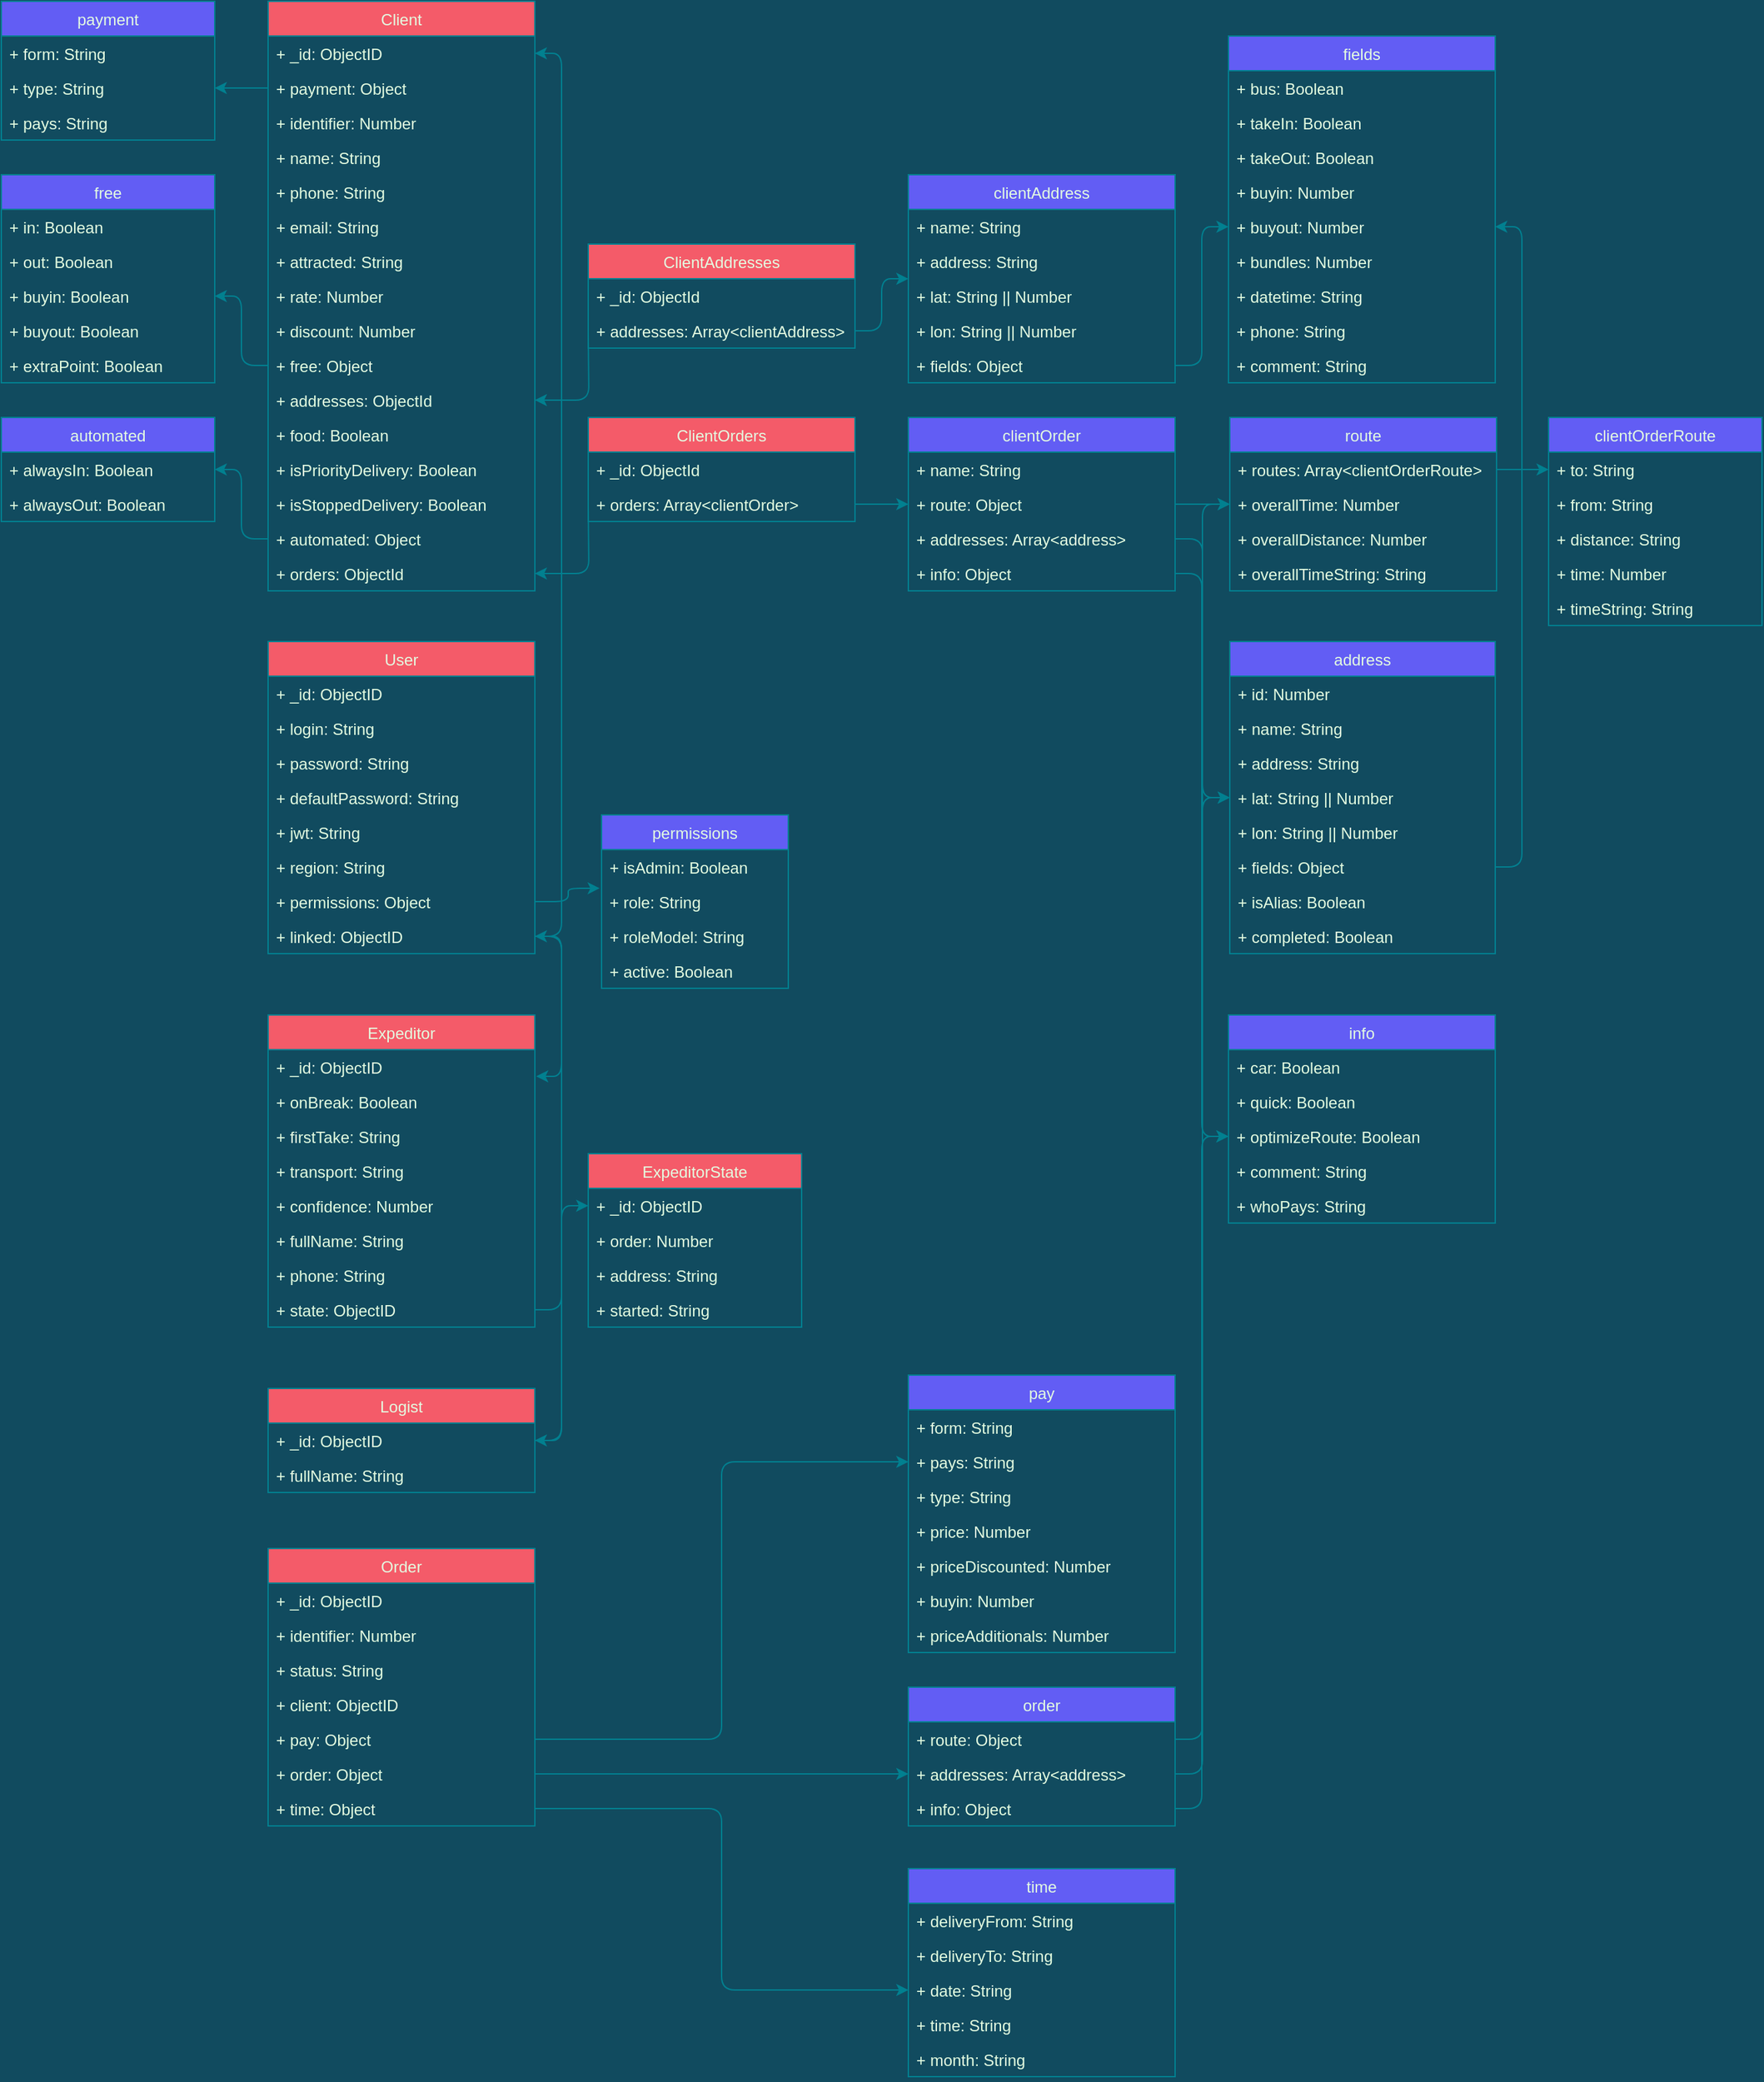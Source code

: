 <mxfile compressed="false" version="13.6.6" type="device">
  <diagram id="C5RBs43oDa-KdzZeNtuy" name="Page-1">
    <mxGraphModel dx="1600" dy="944" grid="1" gridSize="10" guides="1" tooltips="1" connect="1" arrows="1" fold="1" page="1" pageScale="1" pageWidth="1400" pageHeight="1650" background="#114B5F" math="0" shadow="0">
      <root>
        <mxCell id="WIyWlLk6GJQsqaUBKTNV-0" />
        <mxCell id="WIyWlLk6GJQsqaUBKTNV-1" parent="WIyWlLk6GJQsqaUBKTNV-0" />
        <mxCell id="p3bBlaLwR1i7pQpd7jYo-38" style="edgeStyle=orthogonalEdgeStyle;orthogonalLoop=1;jettySize=auto;html=1;entryX=1;entryY=0.5;entryDx=0;entryDy=0;exitX=0;exitY=0.5;exitDx=0;exitDy=0;labelBackgroundColor=#114B5F;strokeColor=#028090;fontColor=#E4FDE1;" parent="WIyWlLk6GJQsqaUBKTNV-1" source="p3bBlaLwR1i7pQpd7jYo-30" target="p3bBlaLwR1i7pQpd7jYo-40" edge="1">
          <mxGeometry relative="1" as="geometry">
            <mxPoint x="160" y="-5" as="sourcePoint" />
          </mxGeometry>
        </mxCell>
        <mxCell id="p3bBlaLwR1i7pQpd7jYo-55" style="edgeStyle=orthogonalEdgeStyle;orthogonalLoop=1;jettySize=auto;html=1;exitX=0;exitY=0.5;exitDx=0;exitDy=0;entryX=1;entryY=0.5;entryDx=0;entryDy=0;labelBackgroundColor=#114B5F;strokeColor=#028090;fontColor=#E4FDE1;" parent="WIyWlLk6GJQsqaUBKTNV-1" source="p3bBlaLwR1i7pQpd7jYo-42" target="p3bBlaLwR1i7pQpd7jYo-50" edge="1">
          <mxGeometry relative="1" as="geometry" />
        </mxCell>
        <mxCell id="p3bBlaLwR1i7pQpd7jYo-64" style="edgeStyle=orthogonalEdgeStyle;orthogonalLoop=1;jettySize=auto;html=1;exitX=0;exitY=0.5;exitDx=0;exitDy=0;entryX=1;entryY=0.5;entryDx=0;entryDy=0;labelBackgroundColor=#114B5F;strokeColor=#028090;fontColor=#E4FDE1;" parent="WIyWlLk6GJQsqaUBKTNV-1" source="p3bBlaLwR1i7pQpd7jYo-59" target="p3bBlaLwR1i7pQpd7jYo-61" edge="1">
          <mxGeometry relative="1" as="geometry" />
        </mxCell>
        <mxCell id="p3bBlaLwR1i7pQpd7jYo-74" style="edgeStyle=orthogonalEdgeStyle;orthogonalLoop=1;jettySize=auto;html=1;exitX=0;exitY=0.5;exitDx=0;exitDy=0;labelBackgroundColor=#114B5F;strokeColor=#028090;fontColor=#E4FDE1;" parent="WIyWlLk6GJQsqaUBKTNV-1" target="p3bBlaLwR1i7pQpd7jYo-73" edge="1">
          <mxGeometry relative="1" as="geometry">
            <mxPoint x="480" y="417" as="sourcePoint" />
          </mxGeometry>
        </mxCell>
        <mxCell id="p3bBlaLwR1i7pQpd7jYo-75" style="edgeStyle=orthogonalEdgeStyle;orthogonalLoop=1;jettySize=auto;html=1;exitX=0;exitY=0.5;exitDx=0;exitDy=0;entryX=1;entryY=0.5;entryDx=0;entryDy=0;labelBackgroundColor=#114B5F;strokeColor=#028090;fontColor=#E4FDE1;" parent="WIyWlLk6GJQsqaUBKTNV-1" target="p3bBlaLwR1i7pQpd7jYo-72" edge="1">
          <mxGeometry relative="1" as="geometry">
            <mxPoint x="480" y="287" as="sourcePoint" />
          </mxGeometry>
        </mxCell>
        <mxCell id="p3bBlaLwR1i7pQpd7jYo-96" style="edgeStyle=orthogonalEdgeStyle;orthogonalLoop=1;jettySize=auto;html=1;exitX=1;exitY=0.5;exitDx=0;exitDy=0;entryX=0;entryY=0.5;entryDx=0;entryDy=0;labelBackgroundColor=#114B5F;strokeColor=#028090;fontColor=#E4FDE1;" parent="WIyWlLk6GJQsqaUBKTNV-1" source="p3bBlaLwR1i7pQpd7jYo-13" target="p3bBlaLwR1i7pQpd7jYo-80" edge="1">
          <mxGeometry relative="1" as="geometry" />
        </mxCell>
        <mxCell id="p3bBlaLwR1i7pQpd7jYo-97" style="edgeStyle=orthogonalEdgeStyle;orthogonalLoop=1;jettySize=auto;html=1;exitX=1;exitY=0.5;exitDx=0;exitDy=0;entryX=0;entryY=0.5;entryDx=0;entryDy=0;labelBackgroundColor=#114B5F;strokeColor=#028090;fontColor=#E4FDE1;" parent="WIyWlLk6GJQsqaUBKTNV-1" source="p3bBlaLwR1i7pQpd7jYo-85" target="p3bBlaLwR1i7pQpd7jYo-91" edge="1">
          <mxGeometry relative="1" as="geometry" />
        </mxCell>
        <mxCell id="p3bBlaLwR1i7pQpd7jYo-115" style="edgeStyle=orthogonalEdgeStyle;orthogonalLoop=1;jettySize=auto;html=1;exitX=1;exitY=0.5;exitDx=0;exitDy=0;entryX=0;entryY=0.5;entryDx=0;entryDy=0;labelBackgroundColor=#114B5F;strokeColor=#028090;fontColor=#E4FDE1;" parent="WIyWlLk6GJQsqaUBKTNV-1" source="p3bBlaLwR1i7pQpd7jYo-68" target="p3bBlaLwR1i7pQpd7jYo-100" edge="1">
          <mxGeometry relative="1" as="geometry" />
        </mxCell>
        <mxCell id="p3bBlaLwR1i7pQpd7jYo-116" style="edgeStyle=orthogonalEdgeStyle;orthogonalLoop=1;jettySize=auto;html=1;exitX=1;exitY=0.5;exitDx=0;exitDy=0;entryX=0;entryY=0.5;entryDx=0;entryDy=0;labelBackgroundColor=#114B5F;strokeColor=#028090;fontColor=#E4FDE1;" parent="WIyWlLk6GJQsqaUBKTNV-1" source="p3bBlaLwR1i7pQpd7jYo-100" target="p3bBlaLwR1i7pQpd7jYo-106" edge="1">
          <mxGeometry relative="1" as="geometry" />
        </mxCell>
        <mxCell id="p3bBlaLwR1i7pQpd7jYo-117" style="edgeStyle=orthogonalEdgeStyle;orthogonalLoop=1;jettySize=auto;html=1;exitX=1;exitY=0.5;exitDx=0;exitDy=0;entryX=0;entryY=0.5;entryDx=0;entryDy=0;labelBackgroundColor=#114B5F;strokeColor=#028090;fontColor=#E4FDE1;" parent="WIyWlLk6GJQsqaUBKTNV-1" source="p3bBlaLwR1i7pQpd7jYo-105" target="p3bBlaLwR1i7pQpd7jYo-110" edge="1">
          <mxGeometry relative="1" as="geometry" />
        </mxCell>
        <mxCell id="p3bBlaLwR1i7pQpd7jYo-143" style="edgeStyle=orthogonalEdgeStyle;orthogonalLoop=1;jettySize=auto;html=1;exitX=1;exitY=0.5;exitDx=0;exitDy=0;entryX=1;entryY=0.5;entryDx=0;entryDy=0;labelBackgroundColor=#114B5F;strokeColor=#028090;fontColor=#E4FDE1;" parent="WIyWlLk6GJQsqaUBKTNV-1" source="p3bBlaLwR1i7pQpd7jYo-129" target="p3bBlaLwR1i7pQpd7jYo-91" edge="1">
          <mxGeometry relative="1" as="geometry" />
        </mxCell>
        <mxCell id="p3bBlaLwR1i7pQpd7jYo-144" style="edgeStyle=orthogonalEdgeStyle;orthogonalLoop=1;jettySize=auto;html=1;exitX=1;exitY=0.5;exitDx=0;exitDy=0;entryX=0;entryY=0.5;entryDx=0;entryDy=0;labelBackgroundColor=#114B5F;strokeColor=#028090;fontColor=#E4FDE1;" parent="WIyWlLk6GJQsqaUBKTNV-1" source="p3bBlaLwR1i7pQpd7jYo-101" target="p3bBlaLwR1i7pQpd7jYo-127" edge="1">
          <mxGeometry relative="1" as="geometry" />
        </mxCell>
        <mxCell id="p3bBlaLwR1i7pQpd7jYo-145" style="edgeStyle=orthogonalEdgeStyle;orthogonalLoop=1;jettySize=auto;html=1;exitX=1;exitY=0.5;exitDx=0;exitDy=0;entryX=0;entryY=0.5;entryDx=0;entryDy=0;labelBackgroundColor=#114B5F;strokeColor=#028090;fontColor=#E4FDE1;" parent="WIyWlLk6GJQsqaUBKTNV-1" source="p3bBlaLwR1i7pQpd7jYo-103" target="p3bBlaLwR1i7pQpd7jYo-123" edge="1">
          <mxGeometry relative="1" as="geometry" />
        </mxCell>
        <mxCell id="p3bBlaLwR1i7pQpd7jYo-153" style="edgeStyle=orthogonalEdgeStyle;orthogonalLoop=1;jettySize=auto;html=1;exitX=1;exitY=0.5;exitDx=0;exitDy=0;entryX=1;entryY=0.5;entryDx=0;entryDy=0;labelBackgroundColor=#114B5F;strokeColor=#028090;fontColor=#E4FDE1;" parent="WIyWlLk6GJQsqaUBKTNV-1" source="p3bBlaLwR1i7pQpd7jYo-146" target="p3bBlaLwR1i7pQpd7jYo-7" edge="1">
          <mxGeometry relative="1" as="geometry" />
        </mxCell>
        <mxCell id="p3bBlaLwR1i7pQpd7jYo-154" style="edgeStyle=orthogonalEdgeStyle;orthogonalLoop=1;jettySize=auto;html=1;exitX=1;exitY=0.5;exitDx=0;exitDy=0;entryX=1.005;entryY=0.769;entryDx=0;entryDy=0;entryPerimeter=0;labelBackgroundColor=#114B5F;strokeColor=#028090;fontColor=#E4FDE1;" parent="WIyWlLk6GJQsqaUBKTNV-1" source="p3bBlaLwR1i7pQpd7jYo-146" target="p3bBlaLwR1i7pQpd7jYo-151" edge="1">
          <mxGeometry relative="1" as="geometry" />
        </mxCell>
        <mxCell id="p3bBlaLwR1i7pQpd7jYo-165" style="edgeStyle=orthogonalEdgeStyle;orthogonalLoop=1;jettySize=auto;html=1;exitX=1;exitY=0.5;exitDx=0;exitDy=0;labelBackgroundColor=#114B5F;strokeColor=#028090;fontColor=#E4FDE1;" parent="WIyWlLk6GJQsqaUBKTNV-1" source="p3bBlaLwR1i7pQpd7jYo-150" target="p3bBlaLwR1i7pQpd7jYo-159" edge="1">
          <mxGeometry relative="1" as="geometry" />
        </mxCell>
        <mxCell id="p3bBlaLwR1i7pQpd7jYo-170" style="edgeStyle=orthogonalEdgeStyle;orthogonalLoop=1;jettySize=auto;html=1;exitX=1;exitY=0.5;exitDx=0;exitDy=0;entryX=1;entryY=0.5;entryDx=0;entryDy=0;labelBackgroundColor=#114B5F;strokeColor=#028090;fontColor=#E4FDE1;" parent="WIyWlLk6GJQsqaUBKTNV-1" source="p3bBlaLwR1i7pQpd7jYo-167" target="p3bBlaLwR1i7pQpd7jYo-146" edge="1">
          <mxGeometry relative="1" as="geometry" />
        </mxCell>
        <mxCell id="p3bBlaLwR1i7pQpd7jYo-171" style="edgeStyle=orthogonalEdgeStyle;orthogonalLoop=1;jettySize=auto;html=1;exitX=1;exitY=0.5;exitDx=0;exitDy=0;entryX=1;entryY=0.5;entryDx=0;entryDy=0;labelBackgroundColor=#114B5F;strokeColor=#028090;fontColor=#E4FDE1;" parent="WIyWlLk6GJQsqaUBKTNV-1" source="p3bBlaLwR1i7pQpd7jYo-146" target="p3bBlaLwR1i7pQpd7jYo-167" edge="1">
          <mxGeometry relative="1" as="geometry" />
        </mxCell>
        <mxCell id="p3bBlaLwR1i7pQpd7jYo-219" style="edgeStyle=orthogonalEdgeStyle;curved=0;rounded=1;sketch=0;orthogonalLoop=1;jettySize=auto;html=1;exitX=1;exitY=0.5;exitDx=0;exitDy=0;entryX=-0.01;entryY=1.115;entryDx=0;entryDy=0;entryPerimeter=0;strokeColor=#028090;fillColor=#F45B69;fontColor=#E4FDE1;" parent="WIyWlLk6GJQsqaUBKTNV-1" source="p3bBlaLwR1i7pQpd7jYo-24" target="p3bBlaLwR1i7pQpd7jYo-173" edge="1">
          <mxGeometry relative="1" as="geometry" />
        </mxCell>
        <mxCell id="p3bBlaLwR1i7pQpd7jYo-6" value="Client" style="swimlane;fontStyle=0;childLayout=stackLayout;horizontal=1;startSize=26;fillColor=#F45B69;horizontalStack=0;resizeParent=1;resizeParentMax=0;resizeLast=0;collapsible=1;marginBottom=0;strokeColor=#028090;fontColor=#E4FDE1;" parent="WIyWlLk6GJQsqaUBKTNV-1" vertex="1">
          <mxGeometry x="240" y="40" width="200" height="442" as="geometry" />
        </mxCell>
        <mxCell id="p3bBlaLwR1i7pQpd7jYo-7" value="+ _id: ObjectID" style="text;strokeColor=none;fillColor=none;align=left;verticalAlign=top;spacingLeft=4;spacingRight=4;overflow=hidden;rotatable=0;points=[[0,0.5],[1,0.5]];portConstraint=eastwest;fontColor=#E4FDE1;" parent="p3bBlaLwR1i7pQpd7jYo-6" vertex="1">
          <mxGeometry y="26" width="200" height="26" as="geometry" />
        </mxCell>
        <mxCell id="p3bBlaLwR1i7pQpd7jYo-30" value="+ payment: Object" style="text;strokeColor=none;fillColor=none;align=left;verticalAlign=top;spacingLeft=4;spacingRight=4;overflow=hidden;rotatable=0;points=[[0,0.5],[1,0.5]];portConstraint=eastwest;fontColor=#E4FDE1;" parent="p3bBlaLwR1i7pQpd7jYo-6" vertex="1">
          <mxGeometry y="52" width="200" height="26" as="geometry" />
        </mxCell>
        <mxCell id="p3bBlaLwR1i7pQpd7jYo-8" value="+ identifier: Number " style="text;strokeColor=none;fillColor=none;align=left;verticalAlign=top;spacingLeft=4;spacingRight=4;overflow=hidden;rotatable=0;points=[[0,0.5],[1,0.5]];portConstraint=eastwest;fontColor=#E4FDE1;" parent="p3bBlaLwR1i7pQpd7jYo-6" vertex="1">
          <mxGeometry y="78" width="200" height="26" as="geometry" />
        </mxCell>
        <mxCell id="p3bBlaLwR1i7pQpd7jYo-9" value="+ name: String" style="text;strokeColor=none;fillColor=none;align=left;verticalAlign=top;spacingLeft=4;spacingRight=4;overflow=hidden;rotatable=0;points=[[0,0.5],[1,0.5]];portConstraint=eastwest;fontColor=#E4FDE1;" parent="p3bBlaLwR1i7pQpd7jYo-6" vertex="1">
          <mxGeometry y="104" width="200" height="26" as="geometry" />
        </mxCell>
        <mxCell id="p3bBlaLwR1i7pQpd7jYo-155" value="+ phone: String" style="text;strokeColor=none;fillColor=none;align=left;verticalAlign=top;spacingLeft=4;spacingRight=4;overflow=hidden;rotatable=0;points=[[0,0.5],[1,0.5]];portConstraint=eastwest;fontColor=#E4FDE1;" parent="p3bBlaLwR1i7pQpd7jYo-6" vertex="1">
          <mxGeometry y="130" width="200" height="26" as="geometry" />
        </mxCell>
        <mxCell id="p3bBlaLwR1i7pQpd7jYo-156" value="+ email: String" style="text;strokeColor=none;fillColor=none;align=left;verticalAlign=top;spacingLeft=4;spacingRight=4;overflow=hidden;rotatable=0;points=[[0,0.5],[1,0.5]];portConstraint=eastwest;fontColor=#E4FDE1;" parent="p3bBlaLwR1i7pQpd7jYo-6" vertex="1">
          <mxGeometry y="156" width="200" height="26" as="geometry" />
        </mxCell>
        <mxCell id="p3bBlaLwR1i7pQpd7jYo-26" value="+ attracted: String" style="text;strokeColor=none;fillColor=none;align=left;verticalAlign=top;spacingLeft=4;spacingRight=4;overflow=hidden;rotatable=0;points=[[0,0.5],[1,0.5]];portConstraint=eastwest;fontColor=#E4FDE1;" parent="p3bBlaLwR1i7pQpd7jYo-6" vertex="1">
          <mxGeometry y="182" width="200" height="26" as="geometry" />
        </mxCell>
        <mxCell id="p3bBlaLwR1i7pQpd7jYo-39" value="+ rate: Number" style="text;strokeColor=none;fillColor=none;align=left;verticalAlign=top;spacingLeft=4;spacingRight=4;overflow=hidden;rotatable=0;points=[[0,0.5],[1,0.5]];portConstraint=eastwest;fontColor=#E4FDE1;" parent="p3bBlaLwR1i7pQpd7jYo-6" vertex="1">
          <mxGeometry y="208" width="200" height="26" as="geometry" />
        </mxCell>
        <mxCell id="p3bBlaLwR1i7pQpd7jYo-27" value="+ discount: Number" style="text;strokeColor=none;fillColor=none;align=left;verticalAlign=top;spacingLeft=4;spacingRight=4;overflow=hidden;rotatable=0;points=[[0,0.5],[1,0.5]];portConstraint=eastwest;fontColor=#E4FDE1;" parent="p3bBlaLwR1i7pQpd7jYo-6" vertex="1">
          <mxGeometry y="234" width="200" height="26" as="geometry" />
        </mxCell>
        <mxCell id="p3bBlaLwR1i7pQpd7jYo-42" value="+ free: Object " style="text;strokeColor=none;fillColor=none;align=left;verticalAlign=top;spacingLeft=4;spacingRight=4;overflow=hidden;rotatable=0;points=[[0,0.5],[1,0.5]];portConstraint=eastwest;fontColor=#E4FDE1;" parent="p3bBlaLwR1i7pQpd7jYo-6" vertex="1">
          <mxGeometry y="260" width="200" height="26" as="geometry" />
        </mxCell>
        <mxCell id="p3bBlaLwR1i7pQpd7jYo-72" value="+ addresses: ObjectId" style="text;strokeColor=none;fillColor=none;align=left;verticalAlign=top;spacingLeft=4;spacingRight=4;overflow=hidden;rotatable=0;points=[[0,0.5],[1,0.5]];portConstraint=eastwest;fontColor=#E4FDE1;" parent="p3bBlaLwR1i7pQpd7jYo-6" vertex="1">
          <mxGeometry y="286" width="200" height="26" as="geometry" />
        </mxCell>
        <mxCell id="p3bBlaLwR1i7pQpd7jYo-41" value="+ food: Boolean" style="text;strokeColor=none;fillColor=none;align=left;verticalAlign=top;spacingLeft=4;spacingRight=4;overflow=hidden;rotatable=0;points=[[0,0.5],[1,0.5]];portConstraint=eastwest;fontColor=#E4FDE1;" parent="p3bBlaLwR1i7pQpd7jYo-6" vertex="1">
          <mxGeometry y="312" width="200" height="26" as="geometry" />
        </mxCell>
        <mxCell id="p3bBlaLwR1i7pQpd7jYo-25" value="+ isPriorityDelivery: Boolean" style="text;strokeColor=none;fillColor=none;align=left;verticalAlign=top;spacingLeft=4;spacingRight=4;overflow=hidden;rotatable=0;points=[[0,0.5],[1,0.5]];portConstraint=eastwest;fontColor=#E4FDE1;" parent="p3bBlaLwR1i7pQpd7jYo-6" vertex="1">
          <mxGeometry y="338" width="200" height="26" as="geometry" />
        </mxCell>
        <mxCell id="p3bBlaLwR1i7pQpd7jYo-56" value="+ isStoppedDelivery: Boolean" style="text;strokeColor=none;fillColor=none;align=left;verticalAlign=top;spacingLeft=4;spacingRight=4;overflow=hidden;rotatable=0;points=[[0,0.5],[1,0.5]];portConstraint=eastwest;fontColor=#E4FDE1;" parent="p3bBlaLwR1i7pQpd7jYo-6" vertex="1">
          <mxGeometry y="364" width="200" height="26" as="geometry" />
        </mxCell>
        <mxCell id="p3bBlaLwR1i7pQpd7jYo-59" value="+ automated: Object" style="text;strokeColor=none;fillColor=none;align=left;verticalAlign=top;spacingLeft=4;spacingRight=4;overflow=hidden;rotatable=0;points=[[0,0.5],[1,0.5]];portConstraint=eastwest;fontColor=#E4FDE1;" parent="p3bBlaLwR1i7pQpd7jYo-6" vertex="1">
          <mxGeometry y="390" width="200" height="26" as="geometry" />
        </mxCell>
        <mxCell id="p3bBlaLwR1i7pQpd7jYo-73" value="+ orders: ObjectId" style="text;strokeColor=none;fillColor=none;align=left;verticalAlign=top;spacingLeft=4;spacingRight=4;overflow=hidden;rotatable=0;points=[[0,0.5],[1,0.5]];portConstraint=eastwest;fontColor=#E4FDE1;" parent="p3bBlaLwR1i7pQpd7jYo-6" vertex="1">
          <mxGeometry y="416" width="200" height="26" as="geometry" />
        </mxCell>
        <mxCell id="p3bBlaLwR1i7pQpd7jYo-60" value="automated" style="swimlane;fontStyle=0;childLayout=stackLayout;horizontal=1;startSize=26;horizontalStack=0;resizeParent=1;resizeParentMax=0;resizeLast=0;collapsible=1;marginBottom=0;strokeColor=#028090;fontColor=#E4FDE1;fillColor=#625DF4;" parent="WIyWlLk6GJQsqaUBKTNV-1" vertex="1">
          <mxGeometry x="40" y="352" width="160" height="78" as="geometry" />
        </mxCell>
        <mxCell id="p3bBlaLwR1i7pQpd7jYo-61" value="+ alwaysIn: Boolean " style="text;strokeColor=none;align=left;verticalAlign=top;spacingLeft=4;spacingRight=4;overflow=hidden;rotatable=0;points=[[0,0.5],[1,0.5]];portConstraint=eastwest;fontColor=#E4FDE1;" parent="p3bBlaLwR1i7pQpd7jYo-60" vertex="1">
          <mxGeometry y="26" width="160" height="26" as="geometry" />
        </mxCell>
        <mxCell id="p3bBlaLwR1i7pQpd7jYo-62" value="+ alwaysOut: Boolean" style="text;strokeColor=none;fillColor=none;align=left;verticalAlign=top;spacingLeft=4;spacingRight=4;overflow=hidden;rotatable=0;points=[[0,0.5],[1,0.5]];portConstraint=eastwest;fontColor=#E4FDE1;" parent="p3bBlaLwR1i7pQpd7jYo-60" vertex="1">
          <mxGeometry y="52" width="160" height="26" as="geometry" />
        </mxCell>
        <mxCell id="p3bBlaLwR1i7pQpd7jYo-43" value="free" style="swimlane;fontStyle=0;childLayout=stackLayout;horizontal=1;startSize=26;horizontalStack=0;resizeParent=1;resizeParentMax=0;resizeLast=0;collapsible=1;marginBottom=0;strokeColor=#028090;fontColor=#E4FDE1;fillColor=#625DF4;" parent="WIyWlLk6GJQsqaUBKTNV-1" vertex="1">
          <mxGeometry x="40" y="170" width="160" height="156" as="geometry" />
        </mxCell>
        <mxCell id="p3bBlaLwR1i7pQpd7jYo-47" value="+ in: Boolean" style="text;strokeColor=none;fillColor=none;align=left;verticalAlign=top;spacingLeft=4;spacingRight=4;overflow=hidden;rotatable=0;points=[[0,0.5],[1,0.5]];portConstraint=eastwest;fontColor=#E4FDE1;" parent="p3bBlaLwR1i7pQpd7jYo-43" vertex="1">
          <mxGeometry y="26" width="160" height="26" as="geometry" />
        </mxCell>
        <mxCell id="p3bBlaLwR1i7pQpd7jYo-48" value="+ out: Boolean" style="text;strokeColor=none;fillColor=none;align=left;verticalAlign=top;spacingLeft=4;spacingRight=4;overflow=hidden;rotatable=0;points=[[0,0.5],[1,0.5]];portConstraint=eastwest;fontColor=#E4FDE1;" parent="p3bBlaLwR1i7pQpd7jYo-43" vertex="1">
          <mxGeometry y="52" width="160" height="26" as="geometry" />
        </mxCell>
        <mxCell id="p3bBlaLwR1i7pQpd7jYo-50" value="+ buyin: Boolean" style="text;strokeColor=none;fillColor=none;align=left;verticalAlign=top;spacingLeft=4;spacingRight=4;overflow=hidden;rotatable=0;points=[[0,0.5],[1,0.5]];portConstraint=eastwest;fontColor=#E4FDE1;" parent="p3bBlaLwR1i7pQpd7jYo-43" vertex="1">
          <mxGeometry y="78" width="160" height="26" as="geometry" />
        </mxCell>
        <mxCell id="p3bBlaLwR1i7pQpd7jYo-49" value="+ buyout: Boolean" style="text;strokeColor=none;fillColor=none;align=left;verticalAlign=top;spacingLeft=4;spacingRight=4;overflow=hidden;rotatable=0;points=[[0,0.5],[1,0.5]];portConstraint=eastwest;fontColor=#E4FDE1;" parent="p3bBlaLwR1i7pQpd7jYo-43" vertex="1">
          <mxGeometry y="104" width="160" height="26" as="geometry" />
        </mxCell>
        <mxCell id="p3bBlaLwR1i7pQpd7jYo-44" value="+ extraPoint: Boolean" style="text;strokeColor=none;fillColor=none;align=left;verticalAlign=top;spacingLeft=4;spacingRight=4;overflow=hidden;rotatable=0;points=[[0,0.5],[1,0.5]];portConstraint=eastwest;fontColor=#E4FDE1;" parent="p3bBlaLwR1i7pQpd7jYo-43" vertex="1">
          <mxGeometry y="130" width="160" height="26" as="geometry" />
        </mxCell>
        <mxCell id="p3bBlaLwR1i7pQpd7jYo-33" value="payment" style="swimlane;fontStyle=0;childLayout=stackLayout;horizontal=1;startSize=26;horizontalStack=0;resizeParent=1;resizeParentMax=0;resizeLast=0;collapsible=1;marginBottom=0;strokeColor=#028090;fontColor=#E4FDE1;fillColor=#625DF4;" parent="WIyWlLk6GJQsqaUBKTNV-1" vertex="1">
          <mxGeometry x="40" y="40" width="160" height="104" as="geometry" />
        </mxCell>
        <mxCell id="p3bBlaLwR1i7pQpd7jYo-34" value="+ form: String " style="text;strokeColor=none;fillColor=none;align=left;verticalAlign=top;spacingLeft=4;spacingRight=4;overflow=hidden;rotatable=0;points=[[0,0.5],[1,0.5]];portConstraint=eastwest;fontColor=#E4FDE1;" parent="p3bBlaLwR1i7pQpd7jYo-33" vertex="1">
          <mxGeometry y="26" width="160" height="26" as="geometry" />
        </mxCell>
        <mxCell id="p3bBlaLwR1i7pQpd7jYo-40" value="+ type: String" style="text;strokeColor=none;fillColor=none;align=left;verticalAlign=top;spacingLeft=4;spacingRight=4;overflow=hidden;rotatable=0;points=[[0,0.5],[1,0.5]];portConstraint=eastwest;fontColor=#E4FDE1;" parent="p3bBlaLwR1i7pQpd7jYo-33" vertex="1">
          <mxGeometry y="52" width="160" height="26" as="geometry" />
        </mxCell>
        <mxCell id="p3bBlaLwR1i7pQpd7jYo-35" value="+ pays: String" style="text;strokeColor=none;fillColor=none;align=left;verticalAlign=top;spacingLeft=4;spacingRight=4;overflow=hidden;rotatable=0;points=[[0,0.5],[1,0.5]];portConstraint=eastwest;fontColor=#E4FDE1;" parent="p3bBlaLwR1i7pQpd7jYo-33" vertex="1">
          <mxGeometry y="78" width="160" height="26" as="geometry" />
        </mxCell>
        <mxCell id="p3bBlaLwR1i7pQpd7jYo-10" value="ClientAddresses" style="swimlane;fontStyle=0;childLayout=stackLayout;horizontal=1;startSize=26;fillColor=#F45B69;horizontalStack=0;resizeParent=1;resizeParentMax=0;resizeLast=0;collapsible=1;marginBottom=0;strokeColor=#028090;fontColor=#E4FDE1;" parent="WIyWlLk6GJQsqaUBKTNV-1" vertex="1">
          <mxGeometry x="480" y="222" width="200" height="78" as="geometry" />
        </mxCell>
        <mxCell id="p3bBlaLwR1i7pQpd7jYo-11" value="+ _id: ObjectId" style="text;strokeColor=none;fillColor=none;align=left;verticalAlign=top;spacingLeft=4;spacingRight=4;overflow=hidden;rotatable=0;points=[[0,0.5],[1,0.5]];portConstraint=eastwest;fontColor=#E4FDE1;" parent="p3bBlaLwR1i7pQpd7jYo-10" vertex="1">
          <mxGeometry y="26" width="200" height="26" as="geometry" />
        </mxCell>
        <mxCell id="p3bBlaLwR1i7pQpd7jYo-13" value="+ addresses: Array&lt;clientAddress&gt;" style="text;strokeColor=none;fillColor=none;align=left;verticalAlign=top;spacingLeft=4;spacingRight=4;overflow=hidden;rotatable=0;points=[[0,0.5],[1,0.5]];portConstraint=eastwest;fontColor=#E4FDE1;" parent="p3bBlaLwR1i7pQpd7jYo-10" vertex="1">
          <mxGeometry y="52" width="200" height="26" as="geometry" />
        </mxCell>
        <mxCell id="p3bBlaLwR1i7pQpd7jYo-65" value="ClientOrders" style="swimlane;fontStyle=0;childLayout=stackLayout;horizontal=1;startSize=26;fillColor=#F45B69;horizontalStack=0;resizeParent=1;resizeParentMax=0;resizeLast=0;collapsible=1;marginBottom=0;strokeColor=#028090;fontColor=#E4FDE1;" parent="WIyWlLk6GJQsqaUBKTNV-1" vertex="1">
          <mxGeometry x="480" y="352" width="200" height="78" as="geometry" />
        </mxCell>
        <mxCell id="p3bBlaLwR1i7pQpd7jYo-66" value="+ _id: ObjectId" style="text;strokeColor=none;fillColor=none;align=left;verticalAlign=top;spacingLeft=4;spacingRight=4;overflow=hidden;rotatable=0;points=[[0,0.5],[1,0.5]];portConstraint=eastwest;fontColor=#E4FDE1;" parent="p3bBlaLwR1i7pQpd7jYo-65" vertex="1">
          <mxGeometry y="26" width="200" height="26" as="geometry" />
        </mxCell>
        <mxCell id="p3bBlaLwR1i7pQpd7jYo-68" value="+ orders: Array&lt;clientOrder&gt;" style="text;strokeColor=none;fillColor=none;align=left;verticalAlign=top;spacingLeft=4;spacingRight=4;overflow=hidden;rotatable=0;points=[[0,0.5],[1,0.5]];portConstraint=eastwest;fontColor=#E4FDE1;" parent="p3bBlaLwR1i7pQpd7jYo-65" vertex="1">
          <mxGeometry y="52" width="200" height="26" as="geometry" />
        </mxCell>
        <mxCell id="p3bBlaLwR1i7pQpd7jYo-80" value="clientAddress" style="swimlane;fontStyle=0;childLayout=stackLayout;horizontal=1;startSize=26;horizontalStack=0;resizeParent=1;resizeParentMax=0;resizeLast=0;collapsible=1;marginBottom=0;strokeColor=#028090;fontColor=#E4FDE1;fillColor=#625DF4;" parent="WIyWlLk6GJQsqaUBKTNV-1" vertex="1">
          <mxGeometry x="720" y="170" width="200" height="156" as="geometry" />
        </mxCell>
        <mxCell id="p3bBlaLwR1i7pQpd7jYo-81" value="+ name: String " style="text;strokeColor=none;fillColor=none;align=left;verticalAlign=top;spacingLeft=4;spacingRight=4;overflow=hidden;rotatable=0;points=[[0,0.5],[1,0.5]];portConstraint=eastwest;fontColor=#E4FDE1;" parent="p3bBlaLwR1i7pQpd7jYo-80" vertex="1">
          <mxGeometry y="26" width="200" height="26" as="geometry" />
        </mxCell>
        <mxCell id="p3bBlaLwR1i7pQpd7jYo-82" value="+ address: String" style="text;strokeColor=none;fillColor=none;align=left;verticalAlign=top;spacingLeft=4;spacingRight=4;overflow=hidden;rotatable=0;points=[[0,0.5],[1,0.5]];portConstraint=eastwest;fontColor=#E4FDE1;" parent="p3bBlaLwR1i7pQpd7jYo-80" vertex="1">
          <mxGeometry y="52" width="200" height="26" as="geometry" />
        </mxCell>
        <mxCell id="p3bBlaLwR1i7pQpd7jYo-84" value="+ lat: String || Number" style="text;strokeColor=none;fillColor=none;align=left;verticalAlign=top;spacingLeft=4;spacingRight=4;overflow=hidden;rotatable=0;points=[[0,0.5],[1,0.5]];portConstraint=eastwest;fontColor=#E4FDE1;" parent="p3bBlaLwR1i7pQpd7jYo-80" vertex="1">
          <mxGeometry y="78" width="200" height="26" as="geometry" />
        </mxCell>
        <mxCell id="p3bBlaLwR1i7pQpd7jYo-83" value="+ lon: String || Number" style="text;strokeColor=none;fillColor=none;align=left;verticalAlign=top;spacingLeft=4;spacingRight=4;overflow=hidden;rotatable=0;points=[[0,0.5],[1,0.5]];portConstraint=eastwest;fontColor=#E4FDE1;" parent="p3bBlaLwR1i7pQpd7jYo-80" vertex="1">
          <mxGeometry y="104" width="200" height="26" as="geometry" />
        </mxCell>
        <mxCell id="p3bBlaLwR1i7pQpd7jYo-85" value="+ fields: Object" style="text;strokeColor=none;fillColor=none;align=left;verticalAlign=top;spacingLeft=4;spacingRight=4;overflow=hidden;rotatable=0;points=[[0,0.5],[1,0.5]];portConstraint=eastwest;fontColor=#E4FDE1;" parent="p3bBlaLwR1i7pQpd7jYo-80" vertex="1">
          <mxGeometry y="130" width="200" height="26" as="geometry" />
        </mxCell>
        <mxCell id="p3bBlaLwR1i7pQpd7jYo-86" value="fields" style="swimlane;fontStyle=0;childLayout=stackLayout;horizontal=1;startSize=26;horizontalStack=0;resizeParent=1;resizeParentMax=0;resizeLast=0;collapsible=1;marginBottom=0;strokeColor=#028090;fontColor=#E4FDE1;fillColor=#625DF4;" parent="WIyWlLk6GJQsqaUBKTNV-1" vertex="1">
          <mxGeometry x="960" y="66" width="200" height="260" as="geometry" />
        </mxCell>
        <mxCell id="p3bBlaLwR1i7pQpd7jYo-87" value="+ bus: Boolean" style="text;strokeColor=none;align=left;verticalAlign=top;spacingLeft=4;spacingRight=4;overflow=hidden;rotatable=0;points=[[0,0.5],[1,0.5]];portConstraint=eastwest;fontColor=#E4FDE1;" parent="p3bBlaLwR1i7pQpd7jYo-86" vertex="1">
          <mxGeometry y="26" width="200" height="26" as="geometry" />
        </mxCell>
        <mxCell id="p3bBlaLwR1i7pQpd7jYo-88" value="+ takeIn: Boolean" style="text;strokeColor=none;fillColor=none;align=left;verticalAlign=top;spacingLeft=4;spacingRight=4;overflow=hidden;rotatable=0;points=[[0,0.5],[1,0.5]];portConstraint=eastwest;fontColor=#E4FDE1;" parent="p3bBlaLwR1i7pQpd7jYo-86" vertex="1">
          <mxGeometry y="52" width="200" height="26" as="geometry" />
        </mxCell>
        <mxCell id="p3bBlaLwR1i7pQpd7jYo-89" value="+ takeOut: Boolean" style="text;strokeColor=none;fillColor=none;align=left;verticalAlign=top;spacingLeft=4;spacingRight=4;overflow=hidden;rotatable=0;points=[[0,0.5],[1,0.5]];portConstraint=eastwest;fontColor=#E4FDE1;" parent="p3bBlaLwR1i7pQpd7jYo-86" vertex="1">
          <mxGeometry y="78" width="200" height="26" as="geometry" />
        </mxCell>
        <mxCell id="p3bBlaLwR1i7pQpd7jYo-90" value="+ buyin: Number" style="text;strokeColor=none;fillColor=none;align=left;verticalAlign=top;spacingLeft=4;spacingRight=4;overflow=hidden;rotatable=0;points=[[0,0.5],[1,0.5]];portConstraint=eastwest;fontColor=#E4FDE1;" parent="p3bBlaLwR1i7pQpd7jYo-86" vertex="1">
          <mxGeometry y="104" width="200" height="26" as="geometry" />
        </mxCell>
        <mxCell id="p3bBlaLwR1i7pQpd7jYo-91" value="+ buyout: Number" style="text;strokeColor=none;fillColor=none;align=left;verticalAlign=top;spacingLeft=4;spacingRight=4;overflow=hidden;rotatable=0;points=[[0,0.5],[1,0.5]];portConstraint=eastwest;fontColor=#E4FDE1;" parent="p3bBlaLwR1i7pQpd7jYo-86" vertex="1">
          <mxGeometry y="130" width="200" height="26" as="geometry" />
        </mxCell>
        <mxCell id="p3bBlaLwR1i7pQpd7jYo-92" value="+ bundles: Number" style="text;strokeColor=none;fillColor=none;align=left;verticalAlign=top;spacingLeft=4;spacingRight=4;overflow=hidden;rotatable=0;points=[[0,0.5],[1,0.5]];portConstraint=eastwest;fontColor=#E4FDE1;" parent="p3bBlaLwR1i7pQpd7jYo-86" vertex="1">
          <mxGeometry y="156" width="200" height="26" as="geometry" />
        </mxCell>
        <mxCell id="p3bBlaLwR1i7pQpd7jYo-93" value="+ datetime: String" style="text;strokeColor=none;fillColor=none;align=left;verticalAlign=top;spacingLeft=4;spacingRight=4;overflow=hidden;rotatable=0;points=[[0,0.5],[1,0.5]];portConstraint=eastwest;fontColor=#E4FDE1;" parent="p3bBlaLwR1i7pQpd7jYo-86" vertex="1">
          <mxGeometry y="182" width="200" height="26" as="geometry" />
        </mxCell>
        <mxCell id="p3bBlaLwR1i7pQpd7jYo-95" value="+ phone: String" style="text;strokeColor=none;fillColor=none;align=left;verticalAlign=top;spacingLeft=4;spacingRight=4;overflow=hidden;rotatable=0;points=[[0,0.5],[1,0.5]];portConstraint=eastwest;fontColor=#E4FDE1;" parent="p3bBlaLwR1i7pQpd7jYo-86" vertex="1">
          <mxGeometry y="208" width="200" height="26" as="geometry" />
        </mxCell>
        <mxCell id="p3bBlaLwR1i7pQpd7jYo-94" value="+ comment: String" style="text;strokeColor=none;fillColor=none;align=left;verticalAlign=top;spacingLeft=4;spacingRight=4;overflow=hidden;rotatable=0;points=[[0,0.5],[1,0.5]];portConstraint=eastwest;fontColor=#E4FDE1;" parent="p3bBlaLwR1i7pQpd7jYo-86" vertex="1">
          <mxGeometry y="234" width="200" height="26" as="geometry" />
        </mxCell>
        <mxCell id="p3bBlaLwR1i7pQpd7jYo-98" value="clientOrder" style="swimlane;fontStyle=0;childLayout=stackLayout;horizontal=1;startSize=26;horizontalStack=0;resizeParent=1;resizeParentMax=0;resizeLast=0;collapsible=1;marginBottom=0;strokeColor=#028090;fontColor=#E4FDE1;fillColor=#625DF4;" parent="WIyWlLk6GJQsqaUBKTNV-1" vertex="1">
          <mxGeometry x="720" y="352" width="200" height="130" as="geometry" />
        </mxCell>
        <mxCell id="p3bBlaLwR1i7pQpd7jYo-99" value="+ name: String " style="text;strokeColor=none;fillColor=none;align=left;verticalAlign=top;spacingLeft=4;spacingRight=4;overflow=hidden;rotatable=0;points=[[0,0.5],[1,0.5]];portConstraint=eastwest;fontColor=#E4FDE1;" parent="p3bBlaLwR1i7pQpd7jYo-98" vertex="1">
          <mxGeometry y="26" width="200" height="26" as="geometry" />
        </mxCell>
        <mxCell id="p3bBlaLwR1i7pQpd7jYo-100" value="+ route: Object" style="text;strokeColor=none;fillColor=none;align=left;verticalAlign=top;spacingLeft=4;spacingRight=4;overflow=hidden;rotatable=0;points=[[0,0.5],[1,0.5]];portConstraint=eastwest;fontColor=#E4FDE1;" parent="p3bBlaLwR1i7pQpd7jYo-98" vertex="1">
          <mxGeometry y="52" width="200" height="26" as="geometry" />
        </mxCell>
        <mxCell id="p3bBlaLwR1i7pQpd7jYo-101" value="+ addresses: Array&lt;address&gt;" style="text;strokeColor=none;fillColor=none;align=left;verticalAlign=top;spacingLeft=4;spacingRight=4;overflow=hidden;rotatable=0;points=[[0,0.5],[1,0.5]];portConstraint=eastwest;fontColor=#E4FDE1;" parent="p3bBlaLwR1i7pQpd7jYo-98" vertex="1">
          <mxGeometry y="78" width="200" height="26" as="geometry" />
        </mxCell>
        <mxCell id="p3bBlaLwR1i7pQpd7jYo-103" value="+ info: Object" style="text;strokeColor=none;fillColor=none;align=left;verticalAlign=top;spacingLeft=4;spacingRight=4;overflow=hidden;rotatable=0;points=[[0,0.5],[1,0.5]];portConstraint=eastwest;fontColor=#E4FDE1;" parent="p3bBlaLwR1i7pQpd7jYo-98" vertex="1">
          <mxGeometry y="104" width="200" height="26" as="geometry" />
        </mxCell>
        <mxCell id="p3bBlaLwR1i7pQpd7jYo-104" value="route" style="swimlane;fontStyle=0;childLayout=stackLayout;horizontal=1;startSize=26;horizontalStack=0;resizeParent=1;resizeParentMax=0;resizeLast=0;collapsible=1;marginBottom=0;strokeColor=#028090;fontColor=#E4FDE1;fillColor=#625DF4;" parent="WIyWlLk6GJQsqaUBKTNV-1" vertex="1">
          <mxGeometry x="961" y="352" width="200" height="130" as="geometry" />
        </mxCell>
        <mxCell id="p3bBlaLwR1i7pQpd7jYo-105" value="+ routes: Array&lt;clientOrderRoute&gt; " style="text;strokeColor=none;fillColor=none;align=left;verticalAlign=top;spacingLeft=4;spacingRight=4;overflow=hidden;rotatable=0;points=[[0,0.5],[1,0.5]];portConstraint=eastwest;fontColor=#E4FDE1;" parent="p3bBlaLwR1i7pQpd7jYo-104" vertex="1">
          <mxGeometry y="26" width="200" height="26" as="geometry" />
        </mxCell>
        <mxCell id="p3bBlaLwR1i7pQpd7jYo-106" value="+ overallTime: Number" style="text;strokeColor=none;fillColor=none;align=left;verticalAlign=top;spacingLeft=4;spacingRight=4;overflow=hidden;rotatable=0;points=[[0,0.5],[1,0.5]];portConstraint=eastwest;fontColor=#E4FDE1;" parent="p3bBlaLwR1i7pQpd7jYo-104" vertex="1">
          <mxGeometry y="52" width="200" height="26" as="geometry" />
        </mxCell>
        <mxCell id="p3bBlaLwR1i7pQpd7jYo-108" value="+ overallDistance: Number" style="text;strokeColor=none;fillColor=none;align=left;verticalAlign=top;spacingLeft=4;spacingRight=4;overflow=hidden;rotatable=0;points=[[0,0.5],[1,0.5]];portConstraint=eastwest;fontColor=#E4FDE1;" parent="p3bBlaLwR1i7pQpd7jYo-104" vertex="1">
          <mxGeometry y="78" width="200" height="26" as="geometry" />
        </mxCell>
        <mxCell id="p3bBlaLwR1i7pQpd7jYo-107" value="+ overallTimeString: String" style="text;strokeColor=none;fillColor=none;align=left;verticalAlign=top;spacingLeft=4;spacingRight=4;overflow=hidden;rotatable=0;points=[[0,0.5],[1,0.5]];portConstraint=eastwest;fontColor=#E4FDE1;" parent="p3bBlaLwR1i7pQpd7jYo-104" vertex="1">
          <mxGeometry y="104" width="200" height="26" as="geometry" />
        </mxCell>
        <mxCell id="p3bBlaLwR1i7pQpd7jYo-109" value="clientOrderRoute" style="swimlane;fontStyle=0;childLayout=stackLayout;horizontal=1;startSize=26;horizontalStack=0;resizeParent=1;resizeParentMax=0;resizeLast=0;collapsible=1;marginBottom=0;strokeColor=#028090;fontColor=#E4FDE1;fillColor=#625DF4;" parent="WIyWlLk6GJQsqaUBKTNV-1" vertex="1">
          <mxGeometry x="1200" y="352" width="160" height="156" as="geometry" />
        </mxCell>
        <mxCell id="p3bBlaLwR1i7pQpd7jYo-110" value="+ to: String" style="text;strokeColor=none;fillColor=none;align=left;verticalAlign=top;spacingLeft=4;spacingRight=4;overflow=hidden;rotatable=0;points=[[0,0.5],[1,0.5]];portConstraint=eastwest;fontColor=#E4FDE1;" parent="p3bBlaLwR1i7pQpd7jYo-109" vertex="1">
          <mxGeometry y="26" width="160" height="26" as="geometry" />
        </mxCell>
        <mxCell id="p3bBlaLwR1i7pQpd7jYo-111" value="+ from: String" style="text;strokeColor=none;fillColor=none;align=left;verticalAlign=top;spacingLeft=4;spacingRight=4;overflow=hidden;rotatable=0;points=[[0,0.5],[1,0.5]];portConstraint=eastwest;fontColor=#E4FDE1;" parent="p3bBlaLwR1i7pQpd7jYo-109" vertex="1">
          <mxGeometry y="52" width="160" height="26" as="geometry" />
        </mxCell>
        <mxCell id="p3bBlaLwR1i7pQpd7jYo-113" value="+ distance: String" style="text;strokeColor=none;fillColor=none;align=left;verticalAlign=top;spacingLeft=4;spacingRight=4;overflow=hidden;rotatable=0;points=[[0,0.5],[1,0.5]];portConstraint=eastwest;fontColor=#E4FDE1;" parent="p3bBlaLwR1i7pQpd7jYo-109" vertex="1">
          <mxGeometry y="78" width="160" height="26" as="geometry" />
        </mxCell>
        <mxCell id="p3bBlaLwR1i7pQpd7jYo-112" value="+ time: Number" style="text;strokeColor=none;fillColor=none;align=left;verticalAlign=top;spacingLeft=4;spacingRight=4;overflow=hidden;rotatable=0;points=[[0,0.5],[1,0.5]];portConstraint=eastwest;fontColor=#E4FDE1;" parent="p3bBlaLwR1i7pQpd7jYo-109" vertex="1">
          <mxGeometry y="104" width="160" height="26" as="geometry" />
        </mxCell>
        <mxCell id="p3bBlaLwR1i7pQpd7jYo-114" value="+ timeString: String" style="text;strokeColor=none;fillColor=none;align=left;verticalAlign=top;spacingLeft=4;spacingRight=4;overflow=hidden;rotatable=0;points=[[0,0.5],[1,0.5]];portConstraint=eastwest;fontColor=#E4FDE1;" parent="p3bBlaLwR1i7pQpd7jYo-109" vertex="1">
          <mxGeometry y="130" width="160" height="26" as="geometry" />
        </mxCell>
        <mxCell id="p3bBlaLwR1i7pQpd7jYo-124" value="address" style="swimlane;fontStyle=0;childLayout=stackLayout;horizontal=1;startSize=26;horizontalStack=0;resizeParent=1;resizeParentMax=0;resizeLast=0;collapsible=1;marginBottom=0;strokeColor=#028090;fontColor=#E4FDE1;fillColor=#625DF4;" parent="WIyWlLk6GJQsqaUBKTNV-1" vertex="1">
          <mxGeometry x="961" y="520" width="199" height="234" as="geometry" />
        </mxCell>
        <mxCell id="p3bBlaLwR1i7pQpd7jYo-142" value="+ id: Number" style="text;strokeColor=none;fillColor=none;align=left;verticalAlign=top;spacingLeft=4;spacingRight=4;overflow=hidden;rotatable=0;points=[[0,0.5],[1,0.5]];portConstraint=eastwest;fontColor=#E4FDE1;" parent="p3bBlaLwR1i7pQpd7jYo-124" vertex="1">
          <mxGeometry y="26" width="199" height="26" as="geometry" />
        </mxCell>
        <mxCell id="p3bBlaLwR1i7pQpd7jYo-125" value="+ name: String " style="text;strokeColor=none;fillColor=none;align=left;verticalAlign=top;spacingLeft=4;spacingRight=4;overflow=hidden;rotatable=0;points=[[0,0.5],[1,0.5]];portConstraint=eastwest;fontColor=#E4FDE1;" parent="p3bBlaLwR1i7pQpd7jYo-124" vertex="1">
          <mxGeometry y="52" width="199" height="26" as="geometry" />
        </mxCell>
        <mxCell id="p3bBlaLwR1i7pQpd7jYo-126" value="+ address: String" style="text;strokeColor=none;fillColor=none;align=left;verticalAlign=top;spacingLeft=4;spacingRight=4;overflow=hidden;rotatable=0;points=[[0,0.5],[1,0.5]];portConstraint=eastwest;fontColor=#E4FDE1;" parent="p3bBlaLwR1i7pQpd7jYo-124" vertex="1">
          <mxGeometry y="78" width="199" height="26" as="geometry" />
        </mxCell>
        <mxCell id="p3bBlaLwR1i7pQpd7jYo-127" value="+ lat: String || Number" style="text;strokeColor=none;fillColor=none;align=left;verticalAlign=top;spacingLeft=4;spacingRight=4;overflow=hidden;rotatable=0;points=[[0,0.5],[1,0.5]];portConstraint=eastwest;fontColor=#E4FDE1;" parent="p3bBlaLwR1i7pQpd7jYo-124" vertex="1">
          <mxGeometry y="104" width="199" height="26" as="geometry" />
        </mxCell>
        <mxCell id="p3bBlaLwR1i7pQpd7jYo-128" value="+ lon: String || Number" style="text;strokeColor=none;fillColor=none;align=left;verticalAlign=top;spacingLeft=4;spacingRight=4;overflow=hidden;rotatable=0;points=[[0,0.5],[1,0.5]];portConstraint=eastwest;fontColor=#E4FDE1;" parent="p3bBlaLwR1i7pQpd7jYo-124" vertex="1">
          <mxGeometry y="130" width="199" height="26" as="geometry" />
        </mxCell>
        <mxCell id="p3bBlaLwR1i7pQpd7jYo-129" value="+ fields: Object" style="text;strokeColor=none;fillColor=none;align=left;verticalAlign=top;spacingLeft=4;spacingRight=4;overflow=hidden;rotatable=0;points=[[0,0.5],[1,0.5]];portConstraint=eastwest;fontColor=#E4FDE1;" parent="p3bBlaLwR1i7pQpd7jYo-124" vertex="1">
          <mxGeometry y="156" width="199" height="26" as="geometry" />
        </mxCell>
        <mxCell id="p3bBlaLwR1i7pQpd7jYo-140" value="+ isAlias: Boolean" style="text;strokeColor=none;fillColor=none;align=left;verticalAlign=top;spacingLeft=4;spacingRight=4;overflow=hidden;rotatable=0;points=[[0,0.5],[1,0.5]];portConstraint=eastwest;fontColor=#E4FDE1;" parent="p3bBlaLwR1i7pQpd7jYo-124" vertex="1">
          <mxGeometry y="182" width="199" height="26" as="geometry" />
        </mxCell>
        <mxCell id="p3bBlaLwR1i7pQpd7jYo-141" value="+ completed: Boolean" style="text;strokeColor=none;fillColor=none;align=left;verticalAlign=top;spacingLeft=4;spacingRight=4;overflow=hidden;rotatable=0;points=[[0,0.5],[1,0.5]];portConstraint=eastwest;fontColor=#E4FDE1;" parent="p3bBlaLwR1i7pQpd7jYo-124" vertex="1">
          <mxGeometry y="208" width="199" height="26" as="geometry" />
        </mxCell>
        <mxCell id="p3bBlaLwR1i7pQpd7jYo-118" value="info" style="swimlane;fontStyle=0;childLayout=stackLayout;horizontal=1;startSize=26;horizontalStack=0;resizeParent=1;resizeParentMax=0;resizeLast=0;collapsible=1;marginBottom=0;strokeColor=#028090;fontColor=#E4FDE1;fillColor=#625DF4;" parent="WIyWlLk6GJQsqaUBKTNV-1" vertex="1">
          <mxGeometry x="960" y="800" width="200" height="156" as="geometry" />
        </mxCell>
        <mxCell id="p3bBlaLwR1i7pQpd7jYo-119" value="+ car: Boolean" style="text;strokeColor=none;fillColor=none;align=left;verticalAlign=top;spacingLeft=4;spacingRight=4;overflow=hidden;rotatable=0;points=[[0,0.5],[1,0.5]];portConstraint=eastwest;fontColor=#E4FDE1;" parent="p3bBlaLwR1i7pQpd7jYo-118" vertex="1">
          <mxGeometry y="26" width="200" height="26" as="geometry" />
        </mxCell>
        <mxCell id="p3bBlaLwR1i7pQpd7jYo-122" value="+ quick: Boolean" style="text;strokeColor=none;fillColor=none;align=left;verticalAlign=top;spacingLeft=4;spacingRight=4;overflow=hidden;rotatable=0;points=[[0,0.5],[1,0.5]];portConstraint=eastwest;fontColor=#E4FDE1;" parent="p3bBlaLwR1i7pQpd7jYo-118" vertex="1">
          <mxGeometry y="52" width="200" height="26" as="geometry" />
        </mxCell>
        <mxCell id="p3bBlaLwR1i7pQpd7jYo-123" value="+ optimizeRoute: Boolean" style="text;strokeColor=none;fillColor=none;align=left;verticalAlign=top;spacingLeft=4;spacingRight=4;overflow=hidden;rotatable=0;points=[[0,0.5],[1,0.5]];portConstraint=eastwest;fontColor=#E4FDE1;" parent="p3bBlaLwR1i7pQpd7jYo-118" vertex="1">
          <mxGeometry y="78" width="200" height="26" as="geometry" />
        </mxCell>
        <mxCell id="p3bBlaLwR1i7pQpd7jYo-120" value="+ comment: String" style="text;strokeColor=none;fillColor=none;align=left;verticalAlign=top;spacingLeft=4;spacingRight=4;overflow=hidden;rotatable=0;points=[[0,0.5],[1,0.5]];portConstraint=eastwest;fontColor=#E4FDE1;" parent="p3bBlaLwR1i7pQpd7jYo-118" vertex="1">
          <mxGeometry y="104" width="200" height="26" as="geometry" />
        </mxCell>
        <mxCell id="p3bBlaLwR1i7pQpd7jYo-121" value="+ whoPays: String" style="text;strokeColor=none;fillColor=none;align=left;verticalAlign=top;spacingLeft=4;spacingRight=4;overflow=hidden;rotatable=0;points=[[0,0.5],[1,0.5]];portConstraint=eastwest;fontColor=#E4FDE1;" parent="p3bBlaLwR1i7pQpd7jYo-118" vertex="1">
          <mxGeometry y="130" width="200" height="26" as="geometry" />
        </mxCell>
        <mxCell id="p3bBlaLwR1i7pQpd7jYo-1" value="User" style="swimlane;fontStyle=0;childLayout=stackLayout;horizontal=1;startSize=26;fillColor=#F45B69;horizontalStack=0;resizeParent=1;resizeParentMax=0;resizeLast=0;collapsible=1;marginBottom=0;strokeColor=#028090;fontColor=#E4FDE1;" parent="WIyWlLk6GJQsqaUBKTNV-1" vertex="1">
          <mxGeometry x="240" y="520" width="200" height="234" as="geometry" />
        </mxCell>
        <mxCell id="p3bBlaLwR1i7pQpd7jYo-2" value="+ _id: ObjectID" style="text;strokeColor=none;fillColor=none;align=left;verticalAlign=top;spacingLeft=4;spacingRight=4;overflow=hidden;rotatable=0;points=[[0,0.5],[1,0.5]];portConstraint=eastwest;fontColor=#E4FDE1;" parent="p3bBlaLwR1i7pQpd7jYo-1" vertex="1">
          <mxGeometry y="26" width="200" height="26" as="geometry" />
        </mxCell>
        <mxCell id="p3bBlaLwR1i7pQpd7jYo-3" value="+ login: String" style="text;strokeColor=none;fillColor=none;align=left;verticalAlign=top;spacingLeft=4;spacingRight=4;overflow=hidden;rotatable=0;points=[[0,0.5],[1,0.5]];portConstraint=eastwest;fontColor=#E4FDE1;dashed=1;" parent="p3bBlaLwR1i7pQpd7jYo-1" vertex="1">
          <mxGeometry y="52" width="200" height="26" as="geometry" />
        </mxCell>
        <mxCell id="p3bBlaLwR1i7pQpd7jYo-4" value="+ password: String" style="text;strokeColor=none;fillColor=none;align=left;verticalAlign=top;spacingLeft=4;spacingRight=4;overflow=hidden;rotatable=0;points=[[0,0.5],[1,0.5]];portConstraint=eastwest;fontColor=#E4FDE1;" parent="p3bBlaLwR1i7pQpd7jYo-1" vertex="1">
          <mxGeometry y="78" width="200" height="26" as="geometry" />
        </mxCell>
        <mxCell id="p3bBlaLwR1i7pQpd7jYo-51" value="+ defaultPassword: String" style="text;strokeColor=none;fillColor=none;align=left;verticalAlign=top;spacingLeft=4;spacingRight=4;overflow=hidden;rotatable=0;points=[[0,0.5],[1,0.5]];portConstraint=eastwest;fontColor=#E4FDE1;" parent="p3bBlaLwR1i7pQpd7jYo-1" vertex="1">
          <mxGeometry y="104" width="200" height="26" as="geometry" />
        </mxCell>
        <mxCell id="p3bBlaLwR1i7pQpd7jYo-5" value="+ jwt: String" style="text;strokeColor=none;fillColor=none;align=left;verticalAlign=top;spacingLeft=4;spacingRight=4;overflow=hidden;rotatable=0;points=[[0,0.5],[1,0.5]];portConstraint=eastwest;fontColor=#E4FDE1;" parent="p3bBlaLwR1i7pQpd7jYo-1" vertex="1">
          <mxGeometry y="130" width="200" height="26" as="geometry" />
        </mxCell>
        <mxCell id="p3bBlaLwR1i7pQpd7jYo-58" value="+ region: String" style="text;strokeColor=none;fillColor=none;align=left;verticalAlign=top;spacingLeft=4;spacingRight=4;overflow=hidden;rotatable=0;points=[[0,0.5],[1,0.5]];portConstraint=eastwest;fontColor=#E4FDE1;" parent="p3bBlaLwR1i7pQpd7jYo-1" vertex="1">
          <mxGeometry y="156" width="200" height="26" as="geometry" />
        </mxCell>
        <mxCell id="p3bBlaLwR1i7pQpd7jYo-24" value="+ permissions: Object" style="text;strokeColor=none;fillColor=none;align=left;verticalAlign=top;spacingLeft=4;spacingRight=4;overflow=hidden;rotatable=0;points=[[0,0.5],[1,0.5]];portConstraint=eastwest;fontColor=#E4FDE1;" parent="p3bBlaLwR1i7pQpd7jYo-1" vertex="1">
          <mxGeometry y="182" width="200" height="26" as="geometry" />
        </mxCell>
        <mxCell id="p3bBlaLwR1i7pQpd7jYo-146" value="+ linked: ObjectID" style="text;strokeColor=none;fillColor=none;align=left;verticalAlign=top;spacingLeft=4;spacingRight=4;overflow=hidden;rotatable=0;points=[[0,0.5],[1,0.5]];portConstraint=eastwest;fontColor=#E4FDE1;" parent="p3bBlaLwR1i7pQpd7jYo-1" vertex="1">
          <mxGeometry y="208" width="200" height="26" as="geometry" />
        </mxCell>
        <mxCell id="p3bBlaLwR1i7pQpd7jYo-147" value="Expeditor" style="swimlane;fontStyle=0;childLayout=stackLayout;horizontal=1;startSize=26;fillColor=#F45B69;horizontalStack=0;resizeParent=1;resizeParentMax=0;resizeLast=0;collapsible=1;marginBottom=0;strokeColor=#028090;fontColor=#E4FDE1;" parent="WIyWlLk6GJQsqaUBKTNV-1" vertex="1">
          <mxGeometry x="240" y="800" width="200" height="234" as="geometry" />
        </mxCell>
        <mxCell id="p3bBlaLwR1i7pQpd7jYo-151" value="+ _id: ObjectID" style="text;strokeColor=none;fillColor=none;align=left;verticalAlign=top;spacingLeft=4;spacingRight=4;overflow=hidden;rotatable=0;points=[[0,0.5],[1,0.5]];portConstraint=eastwest;fontColor=#E4FDE1;" parent="p3bBlaLwR1i7pQpd7jYo-147" vertex="1">
          <mxGeometry y="26" width="200" height="26" as="geometry" />
        </mxCell>
        <mxCell id="p3bBlaLwR1i7pQpd7jYo-162" value="+ onBreak: Boolean" style="text;strokeColor=none;fillColor=none;align=left;verticalAlign=top;spacingLeft=4;spacingRight=4;overflow=hidden;rotatable=0;points=[[0,0.5],[1,0.5]];portConstraint=eastwest;fontColor=#E4FDE1;" parent="p3bBlaLwR1i7pQpd7jYo-147" vertex="1">
          <mxGeometry y="52" width="200" height="26" as="geometry" />
        </mxCell>
        <mxCell id="p3bBlaLwR1i7pQpd7jYo-163" value="+ firstTake: String" style="text;strokeColor=none;fillColor=none;align=left;verticalAlign=top;spacingLeft=4;spacingRight=4;overflow=hidden;rotatable=0;points=[[0,0.5],[1,0.5]];portConstraint=eastwest;fontColor=#E4FDE1;" parent="p3bBlaLwR1i7pQpd7jYo-147" vertex="1">
          <mxGeometry y="78" width="200" height="26" as="geometry" />
        </mxCell>
        <mxCell id="p3bBlaLwR1i7pQpd7jYo-148" value="+ transport: String" style="text;strokeColor=none;fillColor=none;align=left;verticalAlign=top;spacingLeft=4;spacingRight=4;overflow=hidden;rotatable=0;points=[[0,0.5],[1,0.5]];portConstraint=eastwest;fontColor=#E4FDE1;" parent="p3bBlaLwR1i7pQpd7jYo-147" vertex="1">
          <mxGeometry y="104" width="200" height="26" as="geometry" />
        </mxCell>
        <mxCell id="p3bBlaLwR1i7pQpd7jYo-149" value="+ confidence: Number" style="text;strokeColor=none;fillColor=none;align=left;verticalAlign=top;spacingLeft=4;spacingRight=4;overflow=hidden;rotatable=0;points=[[0,0.5],[1,0.5]];portConstraint=eastwest;fontColor=#E4FDE1;" parent="p3bBlaLwR1i7pQpd7jYo-147" vertex="1">
          <mxGeometry y="130" width="200" height="26" as="geometry" />
        </mxCell>
        <mxCell id="p3bBlaLwR1i7pQpd7jYo-152" value="+ fullName: String" style="text;strokeColor=none;fillColor=none;align=left;verticalAlign=top;spacingLeft=4;spacingRight=4;overflow=hidden;rotatable=0;points=[[0,0.5],[1,0.5]];portConstraint=eastwest;fontColor=#E4FDE1;" parent="p3bBlaLwR1i7pQpd7jYo-147" vertex="1">
          <mxGeometry y="156" width="200" height="26" as="geometry" />
        </mxCell>
        <mxCell id="p3bBlaLwR1i7pQpd7jYo-157" value="+ phone: String" style="text;strokeColor=none;fillColor=none;align=left;verticalAlign=top;spacingLeft=4;spacingRight=4;overflow=hidden;rotatable=0;points=[[0,0.5],[1,0.5]];portConstraint=eastwest;fontColor=#E4FDE1;" parent="p3bBlaLwR1i7pQpd7jYo-147" vertex="1">
          <mxGeometry y="182" width="200" height="26" as="geometry" />
        </mxCell>
        <mxCell id="p3bBlaLwR1i7pQpd7jYo-150" value="+ state: ObjectID" style="text;strokeColor=none;fillColor=none;align=left;verticalAlign=top;spacingLeft=4;spacingRight=4;overflow=hidden;rotatable=0;points=[[0,0.5],[1,0.5]];portConstraint=eastwest;fontColor=#E4FDE1;" parent="p3bBlaLwR1i7pQpd7jYo-147" vertex="1">
          <mxGeometry y="208" width="200" height="26" as="geometry" />
        </mxCell>
        <mxCell id="p3bBlaLwR1i7pQpd7jYo-158" value="ExpeditorState" style="swimlane;fontStyle=0;childLayout=stackLayout;horizontal=1;startSize=26;fillColor=#F45B69;horizontalStack=0;resizeParent=1;resizeParentMax=0;resizeLast=0;collapsible=1;marginBottom=0;strokeColor=#028090;fontColor=#E4FDE1;" parent="WIyWlLk6GJQsqaUBKTNV-1" vertex="1">
          <mxGeometry x="480" y="904" width="160" height="130" as="geometry" />
        </mxCell>
        <mxCell id="p3bBlaLwR1i7pQpd7jYo-159" value="+ _id: ObjectID" style="text;strokeColor=none;fillColor=none;align=left;verticalAlign=top;spacingLeft=4;spacingRight=4;overflow=hidden;rotatable=0;points=[[0,0.5],[1,0.5]];portConstraint=eastwest;fontColor=#E4FDE1;" parent="p3bBlaLwR1i7pQpd7jYo-158" vertex="1">
          <mxGeometry y="26" width="160" height="26" as="geometry" />
        </mxCell>
        <mxCell id="p3bBlaLwR1i7pQpd7jYo-160" value="+ order: Number" style="text;strokeColor=none;fillColor=none;align=left;verticalAlign=top;spacingLeft=4;spacingRight=4;overflow=hidden;rotatable=0;points=[[0,0.5],[1,0.5]];portConstraint=eastwest;fontColor=#E4FDE1;" parent="p3bBlaLwR1i7pQpd7jYo-158" vertex="1">
          <mxGeometry y="52" width="160" height="26" as="geometry" />
        </mxCell>
        <mxCell id="p3bBlaLwR1i7pQpd7jYo-161" value="+ address: String" style="text;strokeColor=none;fillColor=none;align=left;verticalAlign=top;spacingLeft=4;spacingRight=4;overflow=hidden;rotatable=0;points=[[0,0.5],[1,0.5]];portConstraint=eastwest;fontColor=#E4FDE1;" parent="p3bBlaLwR1i7pQpd7jYo-158" vertex="1">
          <mxGeometry y="78" width="160" height="26" as="geometry" />
        </mxCell>
        <mxCell id="p3bBlaLwR1i7pQpd7jYo-164" value="+ started: String" style="text;strokeColor=none;fillColor=none;align=left;verticalAlign=top;spacingLeft=4;spacingRight=4;overflow=hidden;rotatable=0;points=[[0,0.5],[1,0.5]];portConstraint=eastwest;fontColor=#E4FDE1;" parent="p3bBlaLwR1i7pQpd7jYo-158" vertex="1">
          <mxGeometry y="104" width="160" height="26" as="geometry" />
        </mxCell>
        <mxCell id="p3bBlaLwR1i7pQpd7jYo-166" value="Logist" style="swimlane;fontStyle=0;childLayout=stackLayout;horizontal=1;startSize=26;fillColor=#F45B69;horizontalStack=0;resizeParent=1;resizeParentMax=0;resizeLast=0;collapsible=1;marginBottom=0;strokeColor=#028090;fontColor=#E4FDE1;" parent="WIyWlLk6GJQsqaUBKTNV-1" vertex="1">
          <mxGeometry x="240" y="1080" width="200" height="78" as="geometry" />
        </mxCell>
        <mxCell id="p3bBlaLwR1i7pQpd7jYo-167" value="+ _id: ObjectID" style="text;strokeColor=none;fillColor=none;align=left;verticalAlign=top;spacingLeft=4;spacingRight=4;overflow=hidden;rotatable=0;points=[[0,0.5],[1,0.5]];portConstraint=eastwest;fontColor=#E4FDE1;" parent="p3bBlaLwR1i7pQpd7jYo-166" vertex="1">
          <mxGeometry y="26" width="200" height="26" as="geometry" />
        </mxCell>
        <mxCell id="p3bBlaLwR1i7pQpd7jYo-168" value="+ fullName: String" style="text;strokeColor=none;fillColor=none;align=left;verticalAlign=top;spacingLeft=4;spacingRight=4;overflow=hidden;rotatable=0;points=[[0,0.5],[1,0.5]];portConstraint=eastwest;fontColor=#E4FDE1;" parent="p3bBlaLwR1i7pQpd7jYo-166" vertex="1">
          <mxGeometry y="52" width="200" height="26" as="geometry" />
        </mxCell>
        <mxCell id="p3bBlaLwR1i7pQpd7jYo-172" value="permissions" style="swimlane;fontStyle=0;childLayout=stackLayout;horizontal=1;startSize=26;horizontalStack=0;resizeParent=1;resizeParentMax=0;resizeLast=0;collapsible=1;marginBottom=0;strokeColor=#028090;fontColor=#E4FDE1;fillColor=#625DF4;" parent="WIyWlLk6GJQsqaUBKTNV-1" vertex="1">
          <mxGeometry x="490" y="650" width="140" height="130" as="geometry" />
        </mxCell>
        <mxCell id="p3bBlaLwR1i7pQpd7jYo-173" value="+ isAdmin: Boolean" style="text;strokeColor=none;fillColor=none;align=left;verticalAlign=top;spacingLeft=4;spacingRight=4;overflow=hidden;rotatable=0;points=[[0,0.5],[1,0.5]];portConstraint=eastwest;fontColor=#E4FDE1;" parent="p3bBlaLwR1i7pQpd7jYo-172" vertex="1">
          <mxGeometry y="26" width="140" height="26" as="geometry" />
        </mxCell>
        <mxCell id="p3bBlaLwR1i7pQpd7jYo-174" value="+ role: String" style="text;strokeColor=none;fillColor=none;align=left;verticalAlign=top;spacingLeft=4;spacingRight=4;overflow=hidden;rotatable=0;points=[[0,0.5],[1,0.5]];portConstraint=eastwest;fontColor=#E4FDE1;" parent="p3bBlaLwR1i7pQpd7jYo-172" vertex="1">
          <mxGeometry y="52" width="140" height="26" as="geometry" />
        </mxCell>
        <mxCell id="Ciw7vDTX5P3Gi1w54qQS-0" value="+ roleModel: String" style="text;strokeColor=none;fillColor=none;align=left;verticalAlign=top;spacingLeft=4;spacingRight=4;overflow=hidden;rotatable=0;points=[[0,0.5],[1,0.5]];portConstraint=eastwest;fontColor=#E4FDE1;" vertex="1" parent="p3bBlaLwR1i7pQpd7jYo-172">
          <mxGeometry y="78" width="140" height="26" as="geometry" />
        </mxCell>
        <mxCell id="p3bBlaLwR1i7pQpd7jYo-175" value="+ active: Boolean" style="text;strokeColor=none;fillColor=none;align=left;verticalAlign=top;spacingLeft=4;spacingRight=4;overflow=hidden;rotatable=0;points=[[0,0.5],[1,0.5]];portConstraint=eastwest;fontColor=#E4FDE1;" parent="p3bBlaLwR1i7pQpd7jYo-172" vertex="1">
          <mxGeometry y="104" width="140" height="26" as="geometry" />
        </mxCell>
        <mxCell id="p3bBlaLwR1i7pQpd7jYo-225" value="Order" style="swimlane;fontStyle=0;childLayout=stackLayout;horizontal=1;startSize=26;fillColor=#F45B69;horizontalStack=0;resizeParent=1;resizeParentMax=0;resizeLast=0;collapsible=1;marginBottom=0;strokeColor=#028090;fontColor=#E4FDE1;" parent="WIyWlLk6GJQsqaUBKTNV-1" vertex="1">
          <mxGeometry x="240" y="1200" width="200" height="208" as="geometry" />
        </mxCell>
        <mxCell id="p3bBlaLwR1i7pQpd7jYo-226" value="+ _id: ObjectID" style="text;strokeColor=none;fillColor=none;align=left;verticalAlign=top;spacingLeft=4;spacingRight=4;overflow=hidden;rotatable=0;points=[[0,0.5],[1,0.5]];portConstraint=eastwest;fontColor=#E4FDE1;" parent="p3bBlaLwR1i7pQpd7jYo-225" vertex="1">
          <mxGeometry y="26" width="200" height="26" as="geometry" />
        </mxCell>
        <mxCell id="p3bBlaLwR1i7pQpd7jYo-227" value="+ identifier: Number" style="text;strokeColor=none;fillColor=none;align=left;verticalAlign=top;spacingLeft=4;spacingRight=4;overflow=hidden;rotatable=0;points=[[0,0.5],[1,0.5]];portConstraint=eastwest;fontColor=#E4FDE1;" parent="p3bBlaLwR1i7pQpd7jYo-225" vertex="1">
          <mxGeometry y="52" width="200" height="26" as="geometry" />
        </mxCell>
        <mxCell id="p3bBlaLwR1i7pQpd7jYo-242" value="+ status: String" style="text;strokeColor=none;fillColor=none;align=left;verticalAlign=top;spacingLeft=4;spacingRight=4;overflow=hidden;rotatable=0;points=[[0,0.5],[1,0.5]];portConstraint=eastwest;fontColor=#E4FDE1;" parent="p3bBlaLwR1i7pQpd7jYo-225" vertex="1">
          <mxGeometry y="78" width="200" height="26" as="geometry" />
        </mxCell>
        <mxCell id="p3bBlaLwR1i7pQpd7jYo-230" value="+ client: ObjectID" style="text;strokeColor=none;fillColor=none;align=left;verticalAlign=top;spacingLeft=4;spacingRight=4;overflow=hidden;rotatable=0;points=[[0,0.5],[1,0.5]];portConstraint=eastwest;fontColor=#E4FDE1;" parent="p3bBlaLwR1i7pQpd7jYo-225" vertex="1">
          <mxGeometry y="104" width="200" height="26" as="geometry" />
        </mxCell>
        <mxCell id="p3bBlaLwR1i7pQpd7jYo-249" value="+ pay: Object" style="text;strokeColor=none;fillColor=none;align=left;verticalAlign=top;spacingLeft=4;spacingRight=4;overflow=hidden;rotatable=0;points=[[0,0.5],[1,0.5]];portConstraint=eastwest;fontColor=#E4FDE1;" parent="p3bBlaLwR1i7pQpd7jYo-225" vertex="1">
          <mxGeometry y="130" width="200" height="26" as="geometry" />
        </mxCell>
        <mxCell id="p3bBlaLwR1i7pQpd7jYo-253" value="+ order: Object" style="text;strokeColor=none;fillColor=none;align=left;verticalAlign=top;spacingLeft=4;spacingRight=4;overflow=hidden;rotatable=0;points=[[0,0.5],[1,0.5]];portConstraint=eastwest;fontColor=#E4FDE1;" parent="p3bBlaLwR1i7pQpd7jYo-225" vertex="1">
          <mxGeometry y="156" width="200" height="26" as="geometry" />
        </mxCell>
        <mxCell id="p3bBlaLwR1i7pQpd7jYo-228" value="+ time: Object" style="text;strokeColor=none;fillColor=none;align=left;verticalAlign=top;spacingLeft=4;spacingRight=4;overflow=hidden;rotatable=0;points=[[0,0.5],[1,0.5]];portConstraint=eastwest;fontColor=#E4FDE1;" parent="p3bBlaLwR1i7pQpd7jYo-225" vertex="1">
          <mxGeometry y="182" width="200" height="26" as="geometry" />
        </mxCell>
        <mxCell id="p3bBlaLwR1i7pQpd7jYo-236" style="edgeStyle=orthogonalEdgeStyle;curved=0;rounded=1;sketch=0;orthogonalLoop=1;jettySize=auto;html=1;exitX=1;exitY=0.5;exitDx=0;exitDy=0;entryX=0;entryY=0.5;entryDx=0;entryDy=0;strokeColor=#028090;fillColor=#F45B69;fontColor=#E4FDE1;" parent="WIyWlLk6GJQsqaUBKTNV-1" source="p3bBlaLwR1i7pQpd7jYo-249" target="p3bBlaLwR1i7pQpd7jYo-234" edge="1">
          <mxGeometry relative="1" as="geometry" />
        </mxCell>
        <mxCell id="p3bBlaLwR1i7pQpd7jYo-250" style="edgeStyle=orthogonalEdgeStyle;curved=0;rounded=1;sketch=0;orthogonalLoop=1;jettySize=auto;html=1;exitX=1;exitY=0.5;exitDx=0;exitDy=0;entryX=0;entryY=0.5;entryDx=0;entryDy=0;strokeColor=#028090;fillColor=#F45B69;fontColor=#E4FDE1;" parent="WIyWlLk6GJQsqaUBKTNV-1" source="p3bBlaLwR1i7pQpd7jYo-245" target="p3bBlaLwR1i7pQpd7jYo-106" edge="1">
          <mxGeometry relative="1" as="geometry" />
        </mxCell>
        <mxCell id="p3bBlaLwR1i7pQpd7jYo-251" style="edgeStyle=orthogonalEdgeStyle;curved=0;rounded=1;sketch=0;orthogonalLoop=1;jettySize=auto;html=1;exitX=1;exitY=0.5;exitDx=0;exitDy=0;entryX=0;entryY=0.5;entryDx=0;entryDy=0;strokeColor=#028090;fillColor=#F45B69;fontColor=#E4FDE1;" parent="WIyWlLk6GJQsqaUBKTNV-1" source="p3bBlaLwR1i7pQpd7jYo-246" target="p3bBlaLwR1i7pQpd7jYo-127" edge="1">
          <mxGeometry relative="1" as="geometry" />
        </mxCell>
        <mxCell id="p3bBlaLwR1i7pQpd7jYo-252" style="edgeStyle=orthogonalEdgeStyle;curved=0;rounded=1;sketch=0;orthogonalLoop=1;jettySize=auto;html=1;exitX=1;exitY=0.5;exitDx=0;exitDy=0;entryX=0;entryY=0.5;entryDx=0;entryDy=0;strokeColor=#028090;fillColor=#F45B69;fontColor=#E4FDE1;" parent="WIyWlLk6GJQsqaUBKTNV-1" source="p3bBlaLwR1i7pQpd7jYo-247" target="p3bBlaLwR1i7pQpd7jYo-123" edge="1">
          <mxGeometry relative="1" as="geometry" />
        </mxCell>
        <mxCell id="p3bBlaLwR1i7pQpd7jYo-254" style="edgeStyle=orthogonalEdgeStyle;curved=0;rounded=1;sketch=0;orthogonalLoop=1;jettySize=auto;html=1;exitX=1;exitY=0.5;exitDx=0;exitDy=0;strokeColor=#028090;fillColor=#F45B69;fontColor=#E4FDE1;" parent="WIyWlLk6GJQsqaUBKTNV-1" source="p3bBlaLwR1i7pQpd7jYo-253" target="p3bBlaLwR1i7pQpd7jYo-246" edge="1">
          <mxGeometry relative="1" as="geometry" />
        </mxCell>
        <mxCell id="p3bBlaLwR1i7pQpd7jYo-265" style="edgeStyle=orthogonalEdgeStyle;curved=0;rounded=1;sketch=0;orthogonalLoop=1;jettySize=auto;html=1;exitX=1;exitY=0.5;exitDx=0;exitDy=0;entryX=0;entryY=0.5;entryDx=0;entryDy=0;strokeColor=#028090;fillColor=#F45B69;fontColor=#E4FDE1;" parent="WIyWlLk6GJQsqaUBKTNV-1" source="p3bBlaLwR1i7pQpd7jYo-228" target="p3bBlaLwR1i7pQpd7jYo-263" edge="1">
          <mxGeometry relative="1" as="geometry" />
        </mxCell>
        <mxCell id="p3bBlaLwR1i7pQpd7jYo-243" value="order" style="swimlane;fontStyle=0;childLayout=stackLayout;horizontal=1;startSize=26;horizontalStack=0;resizeParent=1;resizeParentMax=0;resizeLast=0;collapsible=1;marginBottom=0;strokeColor=#028090;fontColor=#E4FDE1;fillColor=#625DF4;" parent="WIyWlLk6GJQsqaUBKTNV-1" vertex="1">
          <mxGeometry x="720" y="1304" width="200" height="104" as="geometry" />
        </mxCell>
        <mxCell id="p3bBlaLwR1i7pQpd7jYo-245" value="+ route: Object" style="text;strokeColor=none;fillColor=none;align=left;verticalAlign=top;spacingLeft=4;spacingRight=4;overflow=hidden;rotatable=0;points=[[0,0.5],[1,0.5]];portConstraint=eastwest;fontColor=#E4FDE1;" parent="p3bBlaLwR1i7pQpd7jYo-243" vertex="1">
          <mxGeometry y="26" width="200" height="26" as="geometry" />
        </mxCell>
        <mxCell id="p3bBlaLwR1i7pQpd7jYo-246" value="+ addresses: Array&lt;address&gt;" style="text;strokeColor=none;fillColor=none;align=left;verticalAlign=top;spacingLeft=4;spacingRight=4;overflow=hidden;rotatable=0;points=[[0,0.5],[1,0.5]];portConstraint=eastwest;fontColor=#E4FDE1;" parent="p3bBlaLwR1i7pQpd7jYo-243" vertex="1">
          <mxGeometry y="52" width="200" height="26" as="geometry" />
        </mxCell>
        <mxCell id="p3bBlaLwR1i7pQpd7jYo-247" value="+ info: Object" style="text;strokeColor=none;fillColor=none;align=left;verticalAlign=top;spacingLeft=4;spacingRight=4;overflow=hidden;rotatable=0;points=[[0,0.5],[1,0.5]];portConstraint=eastwest;fontColor=#E4FDE1;" parent="p3bBlaLwR1i7pQpd7jYo-243" vertex="1">
          <mxGeometry y="78" width="200" height="26" as="geometry" />
        </mxCell>
        <mxCell id="p3bBlaLwR1i7pQpd7jYo-255" value="time" style="swimlane;fontStyle=0;childLayout=stackLayout;horizontal=1;startSize=26;horizontalStack=0;resizeParent=1;resizeParentMax=0;resizeLast=0;collapsible=1;marginBottom=0;strokeColor=#028090;fontColor=#E4FDE1;fillColor=#625DF4;" parent="WIyWlLk6GJQsqaUBKTNV-1" vertex="1">
          <mxGeometry x="720" y="1440" width="200" height="156" as="geometry" />
        </mxCell>
        <mxCell id="p3bBlaLwR1i7pQpd7jYo-256" value="+ deliveryFrom: String" style="text;strokeColor=none;fillColor=none;align=left;verticalAlign=top;spacingLeft=4;spacingRight=4;overflow=hidden;rotatable=0;points=[[0,0.5],[1,0.5]];portConstraint=eastwest;fontColor=#E4FDE1;" parent="p3bBlaLwR1i7pQpd7jYo-255" vertex="1">
          <mxGeometry y="26" width="200" height="26" as="geometry" />
        </mxCell>
        <mxCell id="p3bBlaLwR1i7pQpd7jYo-257" value="+ deliveryTo: String" style="text;strokeColor=none;fillColor=none;align=left;verticalAlign=top;spacingLeft=4;spacingRight=4;overflow=hidden;rotatable=0;points=[[0,0.5],[1,0.5]];portConstraint=eastwest;fontColor=#E4FDE1;" parent="p3bBlaLwR1i7pQpd7jYo-255" vertex="1">
          <mxGeometry y="52" width="200" height="26" as="geometry" />
        </mxCell>
        <mxCell id="p3bBlaLwR1i7pQpd7jYo-263" value="+ date: String" style="text;strokeColor=none;fillColor=none;align=left;verticalAlign=top;spacingLeft=4;spacingRight=4;overflow=hidden;rotatable=0;points=[[0,0.5],[1,0.5]];portConstraint=eastwest;fontColor=#E4FDE1;" parent="p3bBlaLwR1i7pQpd7jYo-255" vertex="1">
          <mxGeometry y="78" width="200" height="26" as="geometry" />
        </mxCell>
        <mxCell id="p3bBlaLwR1i7pQpd7jYo-264" value="+ time: String" style="text;strokeColor=none;fillColor=none;align=left;verticalAlign=top;spacingLeft=4;spacingRight=4;overflow=hidden;rotatable=0;points=[[0,0.5],[1,0.5]];portConstraint=eastwest;fontColor=#E4FDE1;" parent="p3bBlaLwR1i7pQpd7jYo-255" vertex="1">
          <mxGeometry y="104" width="200" height="26" as="geometry" />
        </mxCell>
        <mxCell id="p3bBlaLwR1i7pQpd7jYo-229" value="+ month: String" style="text;strokeColor=none;fillColor=none;align=left;verticalAlign=top;spacingLeft=4;spacingRight=4;overflow=hidden;rotatable=0;points=[[0,0.5],[1,0.5]];portConstraint=eastwest;fontColor=#E4FDE1;" parent="p3bBlaLwR1i7pQpd7jYo-255" vertex="1">
          <mxGeometry y="130" width="200" height="26" as="geometry" />
        </mxCell>
        <mxCell id="p3bBlaLwR1i7pQpd7jYo-232" value="pay" style="swimlane;fontStyle=0;childLayout=stackLayout;horizontal=1;startSize=26;horizontalStack=0;resizeParent=1;resizeParentMax=0;resizeLast=0;collapsible=1;marginBottom=0;strokeColor=#028090;fontColor=#E4FDE1;fillColor=#625DF4;" parent="WIyWlLk6GJQsqaUBKTNV-1" vertex="1">
          <mxGeometry x="720" y="1070" width="200" height="208" as="geometry" />
        </mxCell>
        <mxCell id="p3bBlaLwR1i7pQpd7jYo-233" value="+ form: String" style="text;strokeColor=none;fillColor=none;align=left;verticalAlign=top;spacingLeft=4;spacingRight=4;overflow=hidden;rotatable=0;points=[[0,0.5],[1,0.5]];portConstraint=eastwest;fontColor=#E4FDE1;" parent="p3bBlaLwR1i7pQpd7jYo-232" vertex="1">
          <mxGeometry y="26" width="200" height="26" as="geometry" />
        </mxCell>
        <mxCell id="p3bBlaLwR1i7pQpd7jYo-234" value="+ pays: String" style="text;strokeColor=none;fillColor=none;align=left;verticalAlign=top;spacingLeft=4;spacingRight=4;overflow=hidden;rotatable=0;points=[[0,0.5],[1,0.5]];portConstraint=eastwest;fontColor=#E4FDE1;" parent="p3bBlaLwR1i7pQpd7jYo-232" vertex="1">
          <mxGeometry y="52" width="200" height="26" as="geometry" />
        </mxCell>
        <mxCell id="p3bBlaLwR1i7pQpd7jYo-235" value="+ type: String" style="text;strokeColor=none;fillColor=none;align=left;verticalAlign=top;spacingLeft=4;spacingRight=4;overflow=hidden;rotatable=0;points=[[0,0.5],[1,0.5]];portConstraint=eastwest;fontColor=#E4FDE1;" parent="p3bBlaLwR1i7pQpd7jYo-232" vertex="1">
          <mxGeometry y="78" width="200" height="26" as="geometry" />
        </mxCell>
        <mxCell id="p3bBlaLwR1i7pQpd7jYo-238" value="+ price: Number" style="text;strokeColor=none;fillColor=none;align=left;verticalAlign=top;spacingLeft=4;spacingRight=4;overflow=hidden;rotatable=0;points=[[0,0.5],[1,0.5]];portConstraint=eastwest;fontColor=#E4FDE1;" parent="p3bBlaLwR1i7pQpd7jYo-232" vertex="1">
          <mxGeometry y="104" width="200" height="26" as="geometry" />
        </mxCell>
        <mxCell id="p3bBlaLwR1i7pQpd7jYo-239" value="+ priceDiscounted: Number" style="text;strokeColor=none;fillColor=none;align=left;verticalAlign=top;spacingLeft=4;spacingRight=4;overflow=hidden;rotatable=0;points=[[0,0.5],[1,0.5]];portConstraint=eastwest;fontColor=#E4FDE1;" parent="p3bBlaLwR1i7pQpd7jYo-232" vertex="1">
          <mxGeometry y="130" width="200" height="26" as="geometry" />
        </mxCell>
        <mxCell id="p3bBlaLwR1i7pQpd7jYo-240" value="+ buyin: Number" style="text;strokeColor=none;fillColor=none;align=left;verticalAlign=top;spacingLeft=4;spacingRight=4;overflow=hidden;rotatable=0;points=[[0,0.5],[1,0.5]];portConstraint=eastwest;fontColor=#E4FDE1;" parent="p3bBlaLwR1i7pQpd7jYo-232" vertex="1">
          <mxGeometry y="156" width="200" height="26" as="geometry" />
        </mxCell>
        <mxCell id="p3bBlaLwR1i7pQpd7jYo-237" value="+ priceAdditionals: Number" style="text;strokeColor=none;fillColor=none;align=left;verticalAlign=top;spacingLeft=4;spacingRight=4;overflow=hidden;rotatable=0;points=[[0,0.5],[1,0.5]];portConstraint=eastwest;fontColor=#E4FDE1;" parent="p3bBlaLwR1i7pQpd7jYo-232" vertex="1">
          <mxGeometry y="182" width="200" height="26" as="geometry" />
        </mxCell>
      </root>
    </mxGraphModel>
  </diagram>
</mxfile>
